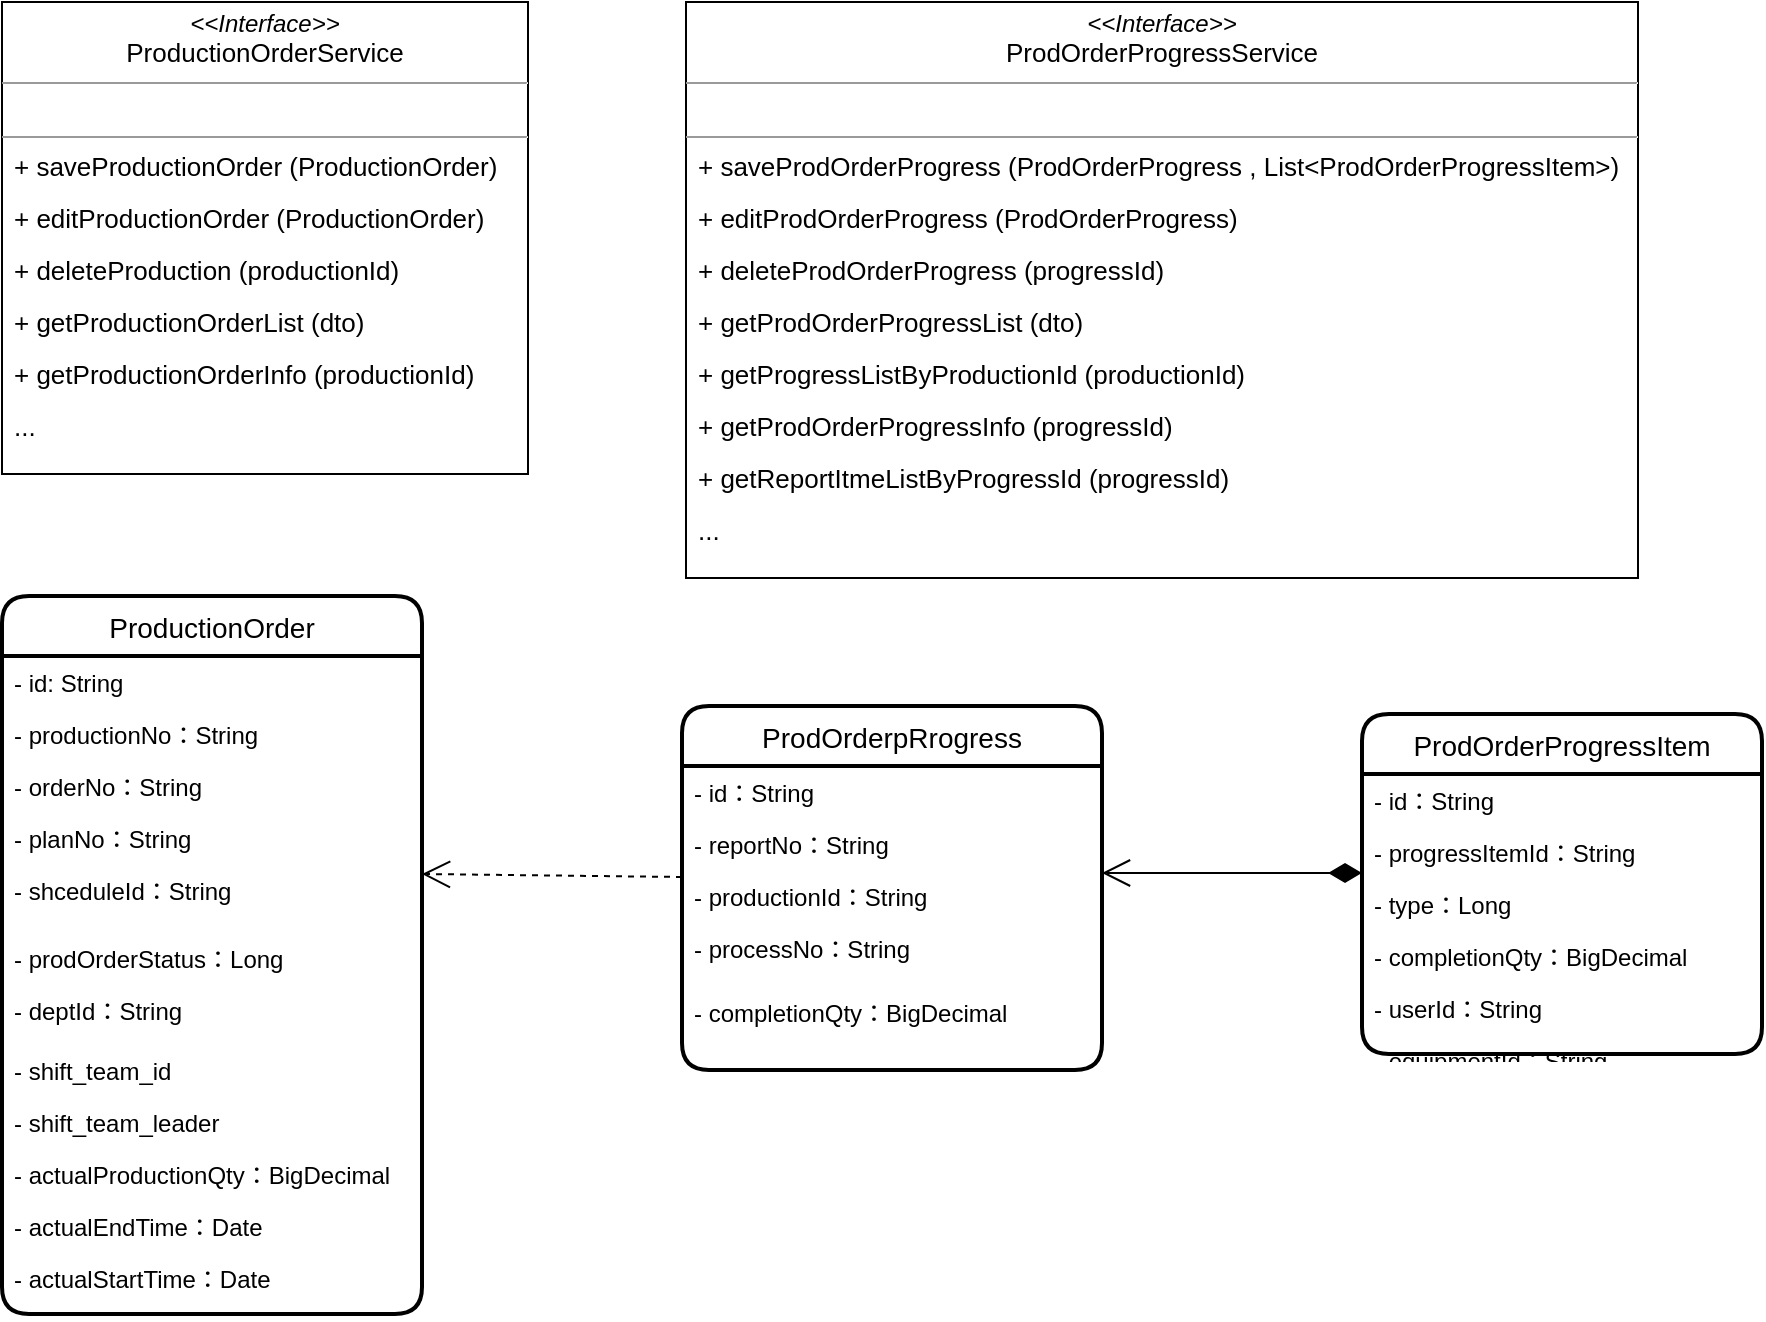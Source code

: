 <mxfile version="20.0.4" type="github" pages="4">
  <diagram id="T7yxF0fK-NxQaQUTbsaz" name="领料单">
    <mxGraphModel dx="1422" dy="786" grid="0" gridSize="10" guides="1" tooltips="1" connect="1" arrows="1" fold="1" page="1" pageScale="1" pageWidth="1654" pageHeight="2336" math="0" shadow="0">
      <root>
        <mxCell id="0" />
        <mxCell id="1" parent="0" />
        <mxCell id="7ZgxjN-oLVl7y20xdQD_-1" value="ProductionOrder" style="swimlane;childLayout=stackLayout;horizontal=1;startSize=30;horizontalStack=0;rounded=1;fontSize=14;fontStyle=0;strokeWidth=2;resizeParent=0;resizeLast=1;shadow=0;dashed=0;align=center;" parent="1" vertex="1">
          <mxGeometry x="248" y="1443" width="210" height="359" as="geometry" />
        </mxCell>
        <mxCell id="7ZgxjN-oLVl7y20xdQD_-3" value="- id: String" style="text;strokeColor=none;fillColor=none;align=left;verticalAlign=top;spacingLeft=4;spacingRight=4;overflow=hidden;rotatable=0;points=[[0,0.5],[1,0.5]];portConstraint=eastwest;" parent="7ZgxjN-oLVl7y20xdQD_-1" vertex="1">
          <mxGeometry y="30" width="210" height="26" as="geometry" />
        </mxCell>
        <mxCell id="7ZgxjN-oLVl7y20xdQD_-4" value="- productionNo：String" style="text;strokeColor=none;fillColor=none;align=left;verticalAlign=top;spacingLeft=4;spacingRight=4;overflow=hidden;rotatable=0;points=[[0,0.5],[1,0.5]];portConstraint=eastwest;" parent="7ZgxjN-oLVl7y20xdQD_-1" vertex="1">
          <mxGeometry y="56" width="210" height="26" as="geometry" />
        </mxCell>
        <mxCell id="7ZgxjN-oLVl7y20xdQD_-5" value="- orderNo：String" style="text;strokeColor=none;fillColor=none;align=left;verticalAlign=top;spacingLeft=4;spacingRight=4;overflow=hidden;rotatable=0;points=[[0,0.5],[1,0.5]];portConstraint=eastwest;" parent="7ZgxjN-oLVl7y20xdQD_-1" vertex="1">
          <mxGeometry y="82" width="210" height="26" as="geometry" />
        </mxCell>
        <mxCell id="7ZgxjN-oLVl7y20xdQD_-6" value="- planNo：String" style="text;strokeColor=none;fillColor=none;align=left;verticalAlign=top;spacingLeft=4;spacingRight=4;overflow=hidden;rotatable=0;points=[[0,0.5],[1,0.5]];portConstraint=eastwest;" parent="7ZgxjN-oLVl7y20xdQD_-1" vertex="1">
          <mxGeometry y="108" width="210" height="26" as="geometry" />
        </mxCell>
        <mxCell id="7ZgxjN-oLVl7y20xdQD_-7" value="- shceduleId：String" style="text;strokeColor=none;fillColor=none;align=left;verticalAlign=top;spacingLeft=4;spacingRight=4;overflow=hidden;rotatable=0;points=[[0,0.5],[1,0.5]];portConstraint=eastwest;" parent="7ZgxjN-oLVl7y20xdQD_-1" vertex="1">
          <mxGeometry y="134" width="210" height="34" as="geometry" />
        </mxCell>
        <mxCell id="7ZgxjN-oLVl7y20xdQD_-12" value="- prodOrderStatus：Long" style="text;strokeColor=none;fillColor=none;align=left;verticalAlign=top;spacingLeft=4;spacingRight=4;overflow=hidden;rotatable=0;points=[[0,0.5],[1,0.5]];portConstraint=eastwest;" parent="7ZgxjN-oLVl7y20xdQD_-1" vertex="1">
          <mxGeometry y="168" width="210" height="26" as="geometry" />
        </mxCell>
        <mxCell id="7ZgxjN-oLVl7y20xdQD_-8" value="- deptId：String" style="text;strokeColor=none;fillColor=none;align=left;verticalAlign=top;spacingLeft=4;spacingRight=4;overflow=hidden;rotatable=0;points=[[0,0.5],[1,0.5]];portConstraint=eastwest;" parent="7ZgxjN-oLVl7y20xdQD_-1" vertex="1">
          <mxGeometry y="194" width="210" height="30" as="geometry" />
        </mxCell>
        <mxCell id="B-qunR56LkaL53O8LeN0-2" value="- shift_team_id" style="text;strokeColor=none;fillColor=none;align=left;verticalAlign=top;spacingLeft=4;spacingRight=4;overflow=hidden;rotatable=0;points=[[0,0.5],[1,0.5]];portConstraint=eastwest;" vertex="1" parent="7ZgxjN-oLVl7y20xdQD_-1">
          <mxGeometry y="224" width="210" height="26" as="geometry" />
        </mxCell>
        <mxCell id="B-qunR56LkaL53O8LeN0-1" value="- shift_team_leader" style="text;strokeColor=none;fillColor=none;align=left;verticalAlign=top;spacingLeft=4;spacingRight=4;overflow=hidden;rotatable=0;points=[[0,0.5],[1,0.5]];portConstraint=eastwest;" vertex="1" parent="7ZgxjN-oLVl7y20xdQD_-1">
          <mxGeometry y="250" width="210" height="26" as="geometry" />
        </mxCell>
        <mxCell id="7ZgxjN-oLVl7y20xdQD_-11" value="- actualProductionQty：BigDecimal" style="text;strokeColor=none;fillColor=none;align=left;verticalAlign=top;spacingLeft=4;spacingRight=4;overflow=hidden;rotatable=0;points=[[0,0.5],[1,0.5]];portConstraint=eastwest;" parent="7ZgxjN-oLVl7y20xdQD_-1" vertex="1">
          <mxGeometry y="276" width="210" height="26" as="geometry" />
        </mxCell>
        <mxCell id="7ZgxjN-oLVl7y20xdQD_-10" value="- actualEndTime：Date" style="text;strokeColor=none;fillColor=none;align=left;verticalAlign=top;spacingLeft=4;spacingRight=4;overflow=hidden;rotatable=0;points=[[0,0.5],[1,0.5]];portConstraint=eastwest;" parent="7ZgxjN-oLVl7y20xdQD_-1" vertex="1">
          <mxGeometry y="302" width="210" height="26" as="geometry" />
        </mxCell>
        <mxCell id="7ZgxjN-oLVl7y20xdQD_-9" value="- actualStartTime：Date" style="text;strokeColor=none;fillColor=none;align=left;verticalAlign=top;spacingLeft=4;spacingRight=4;overflow=hidden;rotatable=0;points=[[0,0.5],[1,0.5]];portConstraint=eastwest;" parent="7ZgxjN-oLVl7y20xdQD_-1" vertex="1">
          <mxGeometry y="328" width="210" height="31" as="geometry" />
        </mxCell>
        <mxCell id="7ZgxjN-oLVl7y20xdQD_-16" value="ProdOrderpRrogress" style="swimlane;childLayout=stackLayout;horizontal=1;startSize=30;horizontalStack=0;rounded=1;fontSize=14;fontStyle=0;strokeWidth=2;resizeParent=0;resizeLast=1;shadow=0;dashed=0;align=center;" parent="1" vertex="1">
          <mxGeometry x="588" y="1498" width="210" height="182" as="geometry" />
        </mxCell>
        <mxCell id="7ZgxjN-oLVl7y20xdQD_-18" value="- id：String" style="text;strokeColor=none;fillColor=none;align=left;verticalAlign=top;spacingLeft=4;spacingRight=4;overflow=hidden;rotatable=0;points=[[0,0.5],[1,0.5]];portConstraint=eastwest;" parent="7ZgxjN-oLVl7y20xdQD_-16" vertex="1">
          <mxGeometry y="30" width="210" height="26" as="geometry" />
        </mxCell>
        <mxCell id="7ZgxjN-oLVl7y20xdQD_-19" value="- reportNo：String" style="text;strokeColor=none;fillColor=none;align=left;verticalAlign=top;spacingLeft=4;spacingRight=4;overflow=hidden;rotatable=0;points=[[0,0.5],[1,0.5]];portConstraint=eastwest;" parent="7ZgxjN-oLVl7y20xdQD_-16" vertex="1">
          <mxGeometry y="56" width="210" height="26" as="geometry" />
        </mxCell>
        <mxCell id="7ZgxjN-oLVl7y20xdQD_-20" value="- productionId：String" style="text;strokeColor=none;fillColor=none;align=left;verticalAlign=top;spacingLeft=4;spacingRight=4;overflow=hidden;rotatable=0;points=[[0,0.5],[1,0.5]];portConstraint=eastwest;" parent="7ZgxjN-oLVl7y20xdQD_-16" vertex="1">
          <mxGeometry y="82" width="210" height="26" as="geometry" />
        </mxCell>
        <mxCell id="7ZgxjN-oLVl7y20xdQD_-21" value="- processNo：String" style="text;strokeColor=none;fillColor=none;align=left;verticalAlign=top;spacingLeft=4;spacingRight=4;overflow=hidden;rotatable=0;points=[[0,0.5],[1,0.5]];portConstraint=eastwest;" parent="7ZgxjN-oLVl7y20xdQD_-16" vertex="1">
          <mxGeometry y="108" width="210" height="32" as="geometry" />
        </mxCell>
        <mxCell id="7ZgxjN-oLVl7y20xdQD_-22" value="- completionQty：BigDecimal" style="text;strokeColor=none;fillColor=none;align=left;verticalAlign=top;spacingLeft=4;spacingRight=4;overflow=hidden;rotatable=0;points=[[0,0.5],[1,0.5]];portConstraint=eastwest;" parent="7ZgxjN-oLVl7y20xdQD_-16" vertex="1">
          <mxGeometry y="140" width="210" height="42" as="geometry" />
        </mxCell>
        <mxCell id="7ZgxjN-oLVl7y20xdQD_-26" value="ProdOrderProgressItem" style="swimlane;childLayout=stackLayout;horizontal=1;startSize=30;horizontalStack=0;rounded=1;fontSize=14;fontStyle=0;strokeWidth=2;resizeParent=0;resizeLast=1;shadow=0;dashed=0;align=center;" parent="1" vertex="1">
          <mxGeometry x="928" y="1502" width="200" height="170" as="geometry" />
        </mxCell>
        <mxCell id="ByF1W2891WDGSpm0IrdW-1" value="- id：String" style="text;strokeColor=none;fillColor=none;align=left;verticalAlign=top;spacingLeft=4;spacingRight=4;overflow=hidden;rotatable=0;points=[[0,0.5],[1,0.5]];portConstraint=eastwest;" vertex="1" parent="7ZgxjN-oLVl7y20xdQD_-26">
          <mxGeometry y="30" width="200" height="26" as="geometry" />
        </mxCell>
        <mxCell id="7ZgxjN-oLVl7y20xdQD_-29" value="- progressItemId：String" style="text;strokeColor=none;fillColor=none;align=left;verticalAlign=top;spacingLeft=4;spacingRight=4;overflow=hidden;rotatable=0;points=[[0,0.5],[1,0.5]];portConstraint=eastwest;" parent="7ZgxjN-oLVl7y20xdQD_-26" vertex="1">
          <mxGeometry y="56" width="200" height="26" as="geometry" />
        </mxCell>
        <mxCell id="7ZgxjN-oLVl7y20xdQD_-30" value="- type：Long" style="text;strokeColor=none;fillColor=none;align=left;verticalAlign=top;spacingLeft=4;spacingRight=4;overflow=hidden;rotatable=0;points=[[0,0.5],[1,0.5]];portConstraint=eastwest;" parent="7ZgxjN-oLVl7y20xdQD_-26" vertex="1">
          <mxGeometry y="82" width="200" height="26" as="geometry" />
        </mxCell>
        <mxCell id="7ZgxjN-oLVl7y20xdQD_-33" value="- completionQty：BigDecimal" style="text;strokeColor=none;fillColor=none;align=left;verticalAlign=top;spacingLeft=4;spacingRight=4;overflow=hidden;rotatable=0;points=[[0,0.5],[1,0.5]];portConstraint=eastwest;" parent="7ZgxjN-oLVl7y20xdQD_-26" vertex="1">
          <mxGeometry y="108" width="200" height="26" as="geometry" />
        </mxCell>
        <mxCell id="7ZgxjN-oLVl7y20xdQD_-32" value="- userId：String" style="text;strokeColor=none;fillColor=none;align=left;verticalAlign=top;spacingLeft=4;spacingRight=4;overflow=hidden;rotatable=0;points=[[0,0.5],[1,0.5]];portConstraint=eastwest;" parent="7ZgxjN-oLVl7y20xdQD_-26" vertex="1">
          <mxGeometry y="134" width="200" height="26" as="geometry" />
        </mxCell>
        <mxCell id="7ZgxjN-oLVl7y20xdQD_-31" value="- equipmentId：String" style="text;strokeColor=none;fillColor=none;align=left;verticalAlign=top;spacingLeft=4;spacingRight=4;overflow=hidden;rotatable=0;points=[[0,0.5],[1,0.5]];portConstraint=eastwest;" parent="7ZgxjN-oLVl7y20xdQD_-26" vertex="1">
          <mxGeometry y="160" width="200" height="10" as="geometry" />
        </mxCell>
        <mxCell id="7ZgxjN-oLVl7y20xdQD_-34" value="" style="endArrow=open;endSize=12;dashed=1;html=1;rounded=0;fontSize=13;" parent="1" edge="1">
          <mxGeometry x="0.084" y="-37" width="160" relative="1" as="geometry">
            <mxPoint x="588" y="1583.5" as="sourcePoint" />
            <mxPoint x="458" y="1582" as="targetPoint" />
            <mxPoint as="offset" />
          </mxGeometry>
        </mxCell>
        <mxCell id="7ZgxjN-oLVl7y20xdQD_-35" value="" style="endArrow=open;html=1;endSize=12;startArrow=diamondThin;startSize=14;startFill=1;edgeStyle=orthogonalEdgeStyle;align=left;verticalAlign=bottom;rounded=0;exitX=0;exitY=0.5;exitDx=0;exitDy=0;" parent="1" edge="1">
          <mxGeometry x="-0.68" y="-8" relative="1" as="geometry">
            <mxPoint x="928" y="1581.5" as="sourcePoint" />
            <mxPoint x="798" y="1581.5" as="targetPoint" />
            <mxPoint as="offset" />
          </mxGeometry>
        </mxCell>
        <mxCell id="Vt9_TuSMU4N7Xe2OTMop-7" value="&lt;p style=&quot;margin:0px;margin-top:4px;text-align:center;&quot;&gt;&lt;i&gt;&amp;lt;&amp;lt;Interface&amp;gt;&amp;gt;&lt;/i&gt;&lt;br&gt;&lt;span style=&quot;font-size: 13px;&quot;&gt;ProductionOrderService&lt;/span&gt;&lt;br&gt;&lt;/p&gt;&lt;hr size=&quot;1&quot;&gt;&lt;p style=&quot;margin:0px;margin-left:4px;&quot;&gt;&amp;nbsp;&lt;/p&gt;&lt;hr size=&quot;1&quot;&gt;&lt;p style=&quot;margin:0px;margin-left:4px;&quot;&gt;&lt;br&gt;&lt;/p&gt;" style="verticalAlign=top;align=left;overflow=fill;fontSize=12;fontFamily=Helvetica;html=1;" vertex="1" parent="1">
          <mxGeometry x="248" y="1146" width="263" height="236" as="geometry" />
        </mxCell>
        <mxCell id="Vt9_TuSMU4N7Xe2OTMop-8" value="+ saveProductionOrder (ProductionOrder)" style="text;strokeColor=none;fillColor=none;align=left;verticalAlign=top;spacingLeft=4;spacingRight=4;overflow=hidden;rotatable=0;points=[[0,0.5],[1,0.5]];portConstraint=eastwest;fontSize=13;" vertex="1" parent="1">
          <mxGeometry x="248" y="1214" width="270" height="26" as="geometry" />
        </mxCell>
        <mxCell id="Vt9_TuSMU4N7Xe2OTMop-9" value="+ editProductionOrder (ProductionOrder)" style="text;strokeColor=none;fillColor=none;align=left;verticalAlign=top;spacingLeft=4;spacingRight=4;overflow=hidden;rotatable=0;points=[[0,0.5],[1,0.5]];portConstraint=eastwest;fontSize=13;" vertex="1" parent="1">
          <mxGeometry x="248" y="1240" width="270" height="26" as="geometry" />
        </mxCell>
        <mxCell id="Vt9_TuSMU4N7Xe2OTMop-10" value="+ deleteProduction (productionId)" style="text;strokeColor=none;fillColor=none;align=left;verticalAlign=top;spacingLeft=4;spacingRight=4;overflow=hidden;rotatable=0;points=[[0,0.5],[1,0.5]];portConstraint=eastwest;fontSize=13;" vertex="1" parent="1">
          <mxGeometry x="248" y="1266" width="270" height="26" as="geometry" />
        </mxCell>
        <mxCell id="Vt9_TuSMU4N7Xe2OTMop-11" value="+ getProductionOrderList (dto)" style="text;strokeColor=none;fillColor=none;align=left;verticalAlign=top;spacingLeft=4;spacingRight=4;overflow=hidden;rotatable=0;points=[[0,0.5],[1,0.5]];portConstraint=eastwest;fontSize=13;" vertex="1" parent="1">
          <mxGeometry x="248" y="1292" width="270" height="26" as="geometry" />
        </mxCell>
        <mxCell id="Vt9_TuSMU4N7Xe2OTMop-12" value="+ getProductionOrderInfo (productionId)" style="text;strokeColor=none;fillColor=none;align=left;verticalAlign=top;spacingLeft=4;spacingRight=4;overflow=hidden;rotatable=0;points=[[0,0.5],[1,0.5]];portConstraint=eastwest;fontSize=13;" vertex="1" parent="1">
          <mxGeometry x="248" y="1318" width="270" height="26" as="geometry" />
        </mxCell>
        <mxCell id="Vt9_TuSMU4N7Xe2OTMop-13" value="..." style="text;strokeColor=none;fillColor=none;align=left;verticalAlign=top;spacingLeft=4;spacingRight=4;overflow=hidden;rotatable=0;points=[[0,0.5],[1,0.5]];portConstraint=eastwest;fontSize=13;" vertex="1" parent="1">
          <mxGeometry x="248" y="1344" width="270" height="26" as="geometry" />
        </mxCell>
        <mxCell id="Vt9_TuSMU4N7Xe2OTMop-15" value="&lt;p style=&quot;margin:0px;margin-top:4px;text-align:center;&quot;&gt;&lt;i&gt;&amp;lt;&amp;lt;Interface&amp;gt;&amp;gt;&lt;/i&gt;&lt;br&gt;&lt;span style=&quot;font-size: 13px;&quot;&gt;ProdOrderProgressService&lt;/span&gt;&lt;br&gt;&lt;/p&gt;&lt;hr size=&quot;1&quot;&gt;&lt;p style=&quot;margin:0px;margin-left:4px;&quot;&gt;&amp;nbsp;&lt;/p&gt;&lt;hr size=&quot;1&quot;&gt;&lt;p style=&quot;margin:0px;margin-left:4px;&quot;&gt;&lt;br&gt;&lt;/p&gt;" style="verticalAlign=top;align=left;overflow=fill;fontSize=12;fontFamily=Helvetica;html=1;" vertex="1" parent="1">
          <mxGeometry x="590" y="1146" width="476" height="288" as="geometry" />
        </mxCell>
        <mxCell id="Vt9_TuSMU4N7Xe2OTMop-16" value="+ saveProdOrderProgress (ProdOrderProgress , List&lt;ProdOrderProgressItem&gt;)" style="text;strokeColor=none;fillColor=none;align=left;verticalAlign=top;spacingLeft=4;spacingRight=4;overflow=hidden;rotatable=0;points=[[0,0.5],[1,0.5]];portConstraint=eastwest;fontSize=13;" vertex="1" parent="1">
          <mxGeometry x="590" y="1214" width="483" height="26" as="geometry" />
        </mxCell>
        <mxCell id="Vt9_TuSMU4N7Xe2OTMop-17" value="+ editProdOrderProgress (ProdOrderProgress)" style="text;strokeColor=none;fillColor=none;align=left;verticalAlign=top;spacingLeft=4;spacingRight=4;overflow=hidden;rotatable=0;points=[[0,0.5],[1,0.5]];portConstraint=eastwest;fontSize=13;" vertex="1" parent="1">
          <mxGeometry x="590" y="1240" width="483" height="26" as="geometry" />
        </mxCell>
        <mxCell id="Vt9_TuSMU4N7Xe2OTMop-18" value="+ deleteProdOrderProgress (progressId)" style="text;strokeColor=none;fillColor=none;align=left;verticalAlign=top;spacingLeft=4;spacingRight=4;overflow=hidden;rotatable=0;points=[[0,0.5],[1,0.5]];portConstraint=eastwest;fontSize=13;" vertex="1" parent="1">
          <mxGeometry x="590" y="1266" width="483" height="26" as="geometry" />
        </mxCell>
        <mxCell id="Vt9_TuSMU4N7Xe2OTMop-19" value="+ getProdOrderProgressList (dto)" style="text;strokeColor=none;fillColor=none;align=left;verticalAlign=top;spacingLeft=4;spacingRight=4;overflow=hidden;rotatable=0;points=[[0,0.5],[1,0.5]];portConstraint=eastwest;fontSize=13;" vertex="1" parent="1">
          <mxGeometry x="590" y="1292" width="483" height="26" as="geometry" />
        </mxCell>
        <mxCell id="Vt9_TuSMU4N7Xe2OTMop-20" value="+ getProgressListByProductionId (productionId)" style="text;strokeColor=none;fillColor=none;align=left;verticalAlign=top;spacingLeft=4;spacingRight=4;overflow=hidden;rotatable=0;points=[[0,0.5],[1,0.5]];portConstraint=eastwest;fontSize=13;" vertex="1" parent="1">
          <mxGeometry x="590" y="1318" width="483" height="26" as="geometry" />
        </mxCell>
        <mxCell id="Vt9_TuSMU4N7Xe2OTMop-21" value="+ getProdOrderProgressInfo (progressId)" style="text;strokeColor=none;fillColor=none;align=left;verticalAlign=top;spacingLeft=4;spacingRight=4;overflow=hidden;rotatable=0;points=[[0,0.5],[1,0.5]];portConstraint=eastwest;fontSize=13;" vertex="1" parent="1">
          <mxGeometry x="590" y="1344" width="483" height="26" as="geometry" />
        </mxCell>
        <mxCell id="Vt9_TuSMU4N7Xe2OTMop-22" value="+ getReportItmeListByProgressId (progressId)" style="text;strokeColor=none;fillColor=none;align=left;verticalAlign=top;spacingLeft=4;spacingRight=4;overflow=hidden;rotatable=0;points=[[0,0.5],[1,0.5]];portConstraint=eastwest;fontSize=13;" vertex="1" parent="1">
          <mxGeometry x="590" y="1370" width="483" height="26" as="geometry" />
        </mxCell>
        <mxCell id="Vt9_TuSMU4N7Xe2OTMop-23" value="..." style="text;strokeColor=none;fillColor=none;align=left;verticalAlign=top;spacingLeft=4;spacingRight=4;overflow=hidden;rotatable=0;points=[[0,0.5],[1,0.5]];portConstraint=eastwest;fontSize=13;" vertex="1" parent="1">
          <mxGeometry x="590" y="1396" width="483" height="26" as="geometry" />
        </mxCell>
      </root>
    </mxGraphModel>
  </diagram>
  <diagram id="jrrTFCPjYbKDNhqkPG2U" name="质检单">
    <mxGraphModel dx="1422" dy="786" grid="0" gridSize="10" guides="1" tooltips="1" connect="1" arrows="1" fold="1" page="1" pageScale="1" pageWidth="1654" pageHeight="2336" math="0" shadow="0">
      <root>
        <mxCell id="0" />
        <mxCell id="1" parent="0" />
        <mxCell id="EvMRu07jzihB2pd8Z0Wz-5" value="QualityCheckList" style="swimlane;fontStyle=1;align=center;verticalAlign=top;childLayout=stackLayout;horizontal=1;startSize=26;horizontalStack=0;resizeParent=1;resizeParentMax=0;resizeLast=0;collapsible=1;marginBottom=0;fontSize=13;" parent="1" vertex="1">
          <mxGeometry x="310" y="222" width="230" height="398" as="geometry" />
        </mxCell>
        <mxCell id="EvMRu07jzihB2pd8Z0Wz-6" value="- qualityId：String" style="text;strokeColor=none;fillColor=none;align=left;verticalAlign=top;spacingLeft=4;spacingRight=4;overflow=hidden;rotatable=0;points=[[0,0.5],[1,0.5]];portConstraint=eastwest;fontSize=13;" parent="EvMRu07jzihB2pd8Z0Wz-5" vertex="1">
          <mxGeometry y="26" width="230" height="26" as="geometry" />
        </mxCell>
        <mxCell id="PHa66Rt5EKAnsbu5VaZv-6" value="- qualityNo：String" style="text;strokeColor=none;fillColor=none;align=left;verticalAlign=top;spacingLeft=4;spacingRight=4;overflow=hidden;rotatable=0;points=[[0,0.5],[1,0.5]];portConstraint=eastwest;fontSize=13;" parent="EvMRu07jzihB2pd8Z0Wz-5" vertex="1">
          <mxGeometry y="52" width="230" height="26" as="geometry" />
        </mxCell>
        <mxCell id="PHa66Rt5EKAnsbu5VaZv-5" value="- requisitionId：String" style="text;strokeColor=none;fillColor=none;align=left;verticalAlign=top;spacingLeft=4;spacingRight=4;overflow=hidden;rotatable=0;points=[[0,0.5],[1,0.5]];portConstraint=eastwest;fontSize=13;" parent="EvMRu07jzihB2pd8Z0Wz-5" vertex="1">
          <mxGeometry y="78" width="230" height="26" as="geometry" />
        </mxCell>
        <mxCell id="PHa66Rt5EKAnsbu5VaZv-4" value="- scheduleId：String" style="text;strokeColor=none;fillColor=none;align=left;verticalAlign=top;spacingLeft=4;spacingRight=4;overflow=hidden;rotatable=0;points=[[0,0.5],[1,0.5]];portConstraint=eastwest;fontSize=13;" parent="EvMRu07jzihB2pd8Z0Wz-5" vertex="1">
          <mxGeometry y="104" width="230" height="26" as="geometry" />
        </mxCell>
        <mxCell id="PHa66Rt5EKAnsbu5VaZv-3" value="- orderNo：String" style="text;strokeColor=none;fillColor=none;align=left;verticalAlign=top;spacingLeft=4;spacingRight=4;overflow=hidden;rotatable=0;points=[[0,0.5],[1,0.5]];portConstraint=eastwest;fontSize=13;" parent="EvMRu07jzihB2pd8Z0Wz-5" vertex="1">
          <mxGeometry y="130" width="230" height="26" as="geometry" />
        </mxCell>
        <mxCell id="PHa66Rt5EKAnsbu5VaZv-2" value="- planNo：String" style="text;strokeColor=none;fillColor=none;align=left;verticalAlign=top;spacingLeft=4;spacingRight=4;overflow=hidden;rotatable=0;points=[[0,0.5],[1,0.5]];portConstraint=eastwest;fontSize=13;" parent="EvMRu07jzihB2pd8Z0Wz-5" vertex="1">
          <mxGeometry y="156" width="230" height="26" as="geometry" />
        </mxCell>
        <mxCell id="PHa66Rt5EKAnsbu5VaZv-1" value="- qualityPlanId：String" style="text;strokeColor=none;fillColor=none;align=left;verticalAlign=top;spacingLeft=4;spacingRight=4;overflow=hidden;rotatable=0;points=[[0,0.5],[1,0.5]];portConstraint=eastwest;fontSize=13;" parent="EvMRu07jzihB2pd8Z0Wz-5" vertex="1">
          <mxGeometry y="182" width="230" height="26" as="geometry" />
        </mxCell>
        <mxCell id="PHa66Rt5EKAnsbu5VaZv-8" value="- processId：String" style="text;strokeColor=none;fillColor=none;align=left;verticalAlign=top;spacingLeft=4;spacingRight=4;overflow=hidden;rotatable=0;points=[[0,0.5],[1,0.5]];portConstraint=eastwest;fontSize=13;" parent="EvMRu07jzihB2pd8Z0Wz-5" vertex="1">
          <mxGeometry y="208" width="230" height="26" as="geometry" />
        </mxCell>
        <mxCell id="PHa66Rt5EKAnsbu5VaZv-7" value="- flawQty：BigDecimal" style="text;strokeColor=none;fillColor=none;align=left;verticalAlign=top;spacingLeft=4;spacingRight=4;overflow=hidden;rotatable=0;points=[[0,0.5],[1,0.5]];portConstraint=eastwest;fontSize=13;" parent="EvMRu07jzihB2pd8Z0Wz-5" vertex="1">
          <mxGeometry y="234" width="230" height="26" as="geometry" />
        </mxCell>
        <mxCell id="PHa66Rt5EKAnsbu5VaZv-10" value="- flawType：Long" style="text;strokeColor=none;fillColor=none;align=left;verticalAlign=top;spacingLeft=4;spacingRight=4;overflow=hidden;rotatable=0;points=[[0,0.5],[1,0.5]];portConstraint=eastwest;fontSize=13;" parent="EvMRu07jzihB2pd8Z0Wz-5" vertex="1">
          <mxGeometry y="260" width="230" height="26" as="geometry" />
        </mxCell>
        <mxCell id="8sRSUHxK1l_NVZA2hWXd-1" value="- editroTime：Date" style="text;strokeColor=none;fillColor=none;align=left;verticalAlign=top;spacingLeft=4;spacingRight=4;overflow=hidden;rotatable=0;points=[[0,0.5],[1,0.5]];portConstraint=eastwest;" parent="EvMRu07jzihB2pd8Z0Wz-5" vertex="1">
          <mxGeometry y="286" width="230" height="26" as="geometry" />
        </mxCell>
        <mxCell id="8sRSUHxK1l_NVZA2hWXd-3" value="- createTime：Date" style="text;strokeColor=none;fillColor=none;align=left;verticalAlign=top;spacingLeft=4;spacingRight=4;overflow=hidden;rotatable=0;points=[[0,0.5],[1,0.5]];portConstraint=eastwest;" parent="EvMRu07jzihB2pd8Z0Wz-5" vertex="1">
          <mxGeometry y="312" width="230" height="26" as="geometry" />
        </mxCell>
        <mxCell id="8sRSUHxK1l_NVZA2hWXd-2" value="- editroId：String" style="text;strokeColor=none;fillColor=none;align=left;verticalAlign=top;spacingLeft=4;spacingRight=4;overflow=hidden;rotatable=0;points=[[0,0.5],[1,0.5]];portConstraint=eastwest;" parent="EvMRu07jzihB2pd8Z0Wz-5" vertex="1">
          <mxGeometry y="338" width="230" height="26" as="geometry" />
        </mxCell>
        <mxCell id="EvMRu07jzihB2pd8Z0Wz-7" value="" style="line;strokeWidth=1;fillColor=none;align=left;verticalAlign=middle;spacingTop=-1;spacingLeft=3;spacingRight=3;rotatable=0;labelPosition=right;points=[];portConstraint=eastwest;fontSize=13;" parent="EvMRu07jzihB2pd8Z0Wz-5" vertex="1">
          <mxGeometry y="364" width="230" height="8" as="geometry" />
        </mxCell>
        <mxCell id="EvMRu07jzihB2pd8Z0Wz-8" value="+ QualityCheckList()" style="text;strokeColor=none;fillColor=none;align=left;verticalAlign=top;spacingLeft=4;spacingRight=4;overflow=hidden;rotatable=0;points=[[0,0.5],[1,0.5]];portConstraint=eastwest;fontSize=13;fontStyle=1" parent="EvMRu07jzihB2pd8Z0Wz-5" vertex="1">
          <mxGeometry y="372" width="230" height="26" as="geometry" />
        </mxCell>
        <mxCell id="8sRSUHxK1l_NVZA2hWXd-4" value="QualityCheckItem" style="swimlane;fontStyle=1;align=center;verticalAlign=top;childLayout=stackLayout;horizontal=1;startSize=26;horizontalStack=0;resizeParent=1;resizeParentMax=0;resizeLast=0;collapsible=1;marginBottom=0;fontSize=13;" parent="1" vertex="1">
          <mxGeometry x="698" y="130" width="230" height="216" as="geometry" />
        </mxCell>
        <mxCell id="8sRSUHxK1l_NVZA2hWXd-10" value="- userId：String" style="text;strokeColor=none;fillColor=none;align=left;verticalAlign=top;spacingLeft=4;spacingRight=4;overflow=hidden;rotatable=0;points=[[0,0.5],[1,0.5]];portConstraint=eastwest;fontSize=13;" parent="8sRSUHxK1l_NVZA2hWXd-4" vertex="1">
          <mxGeometry y="26" width="230" height="26" as="geometry" />
        </mxCell>
        <mxCell id="8sRSUHxK1l_NVZA2hWXd-5" value="- qcItmeId：String" style="text;strokeColor=none;fillColor=none;align=left;verticalAlign=top;spacingLeft=4;spacingRight=4;overflow=hidden;rotatable=0;points=[[0,0.5],[1,0.5]];portConstraint=eastwest;fontSize=13;" parent="8sRSUHxK1l_NVZA2hWXd-4" vertex="1">
          <mxGeometry y="52" width="230" height="26" as="geometry" />
        </mxCell>
        <mxCell id="8sRSUHxK1l_NVZA2hWXd-12" value="- type：Long" style="text;strokeColor=none;fillColor=none;align=left;verticalAlign=top;spacingLeft=4;spacingRight=4;overflow=hidden;rotatable=0;points=[[0,0.5],[1,0.5]];portConstraint=eastwest;fontSize=13;" parent="8sRSUHxK1l_NVZA2hWXd-4" vertex="1">
          <mxGeometry y="78" width="230" height="26" as="geometry" />
        </mxCell>
        <mxCell id="8sRSUHxK1l_NVZA2hWXd-11" value="- equipmentId：String" style="text;strokeColor=none;fillColor=none;align=left;verticalAlign=top;spacingLeft=4;spacingRight=4;overflow=hidden;rotatable=0;points=[[0,0.5],[1,0.5]];portConstraint=eastwest;fontSize=13;" parent="8sRSUHxK1l_NVZA2hWXd-4" vertex="1">
          <mxGeometry y="104" width="230" height="26" as="geometry" />
        </mxCell>
        <mxCell id="8sRSUHxK1l_NVZA2hWXd-9" value="- flawQty：BigDecimal" style="text;strokeColor=none;fillColor=none;align=left;verticalAlign=top;spacingLeft=4;spacingRight=4;overflow=hidden;rotatable=0;points=[[0,0.5],[1,0.5]];portConstraint=eastwest;fontSize=13;" parent="8sRSUHxK1l_NVZA2hWXd-4" vertex="1">
          <mxGeometry y="130" width="230" height="26" as="geometry" />
        </mxCell>
        <mxCell id="8sRSUHxK1l_NVZA2hWXd-8" value="- flawType：Long" style="text;strokeColor=none;fillColor=none;align=left;verticalAlign=top;spacingLeft=4;spacingRight=4;overflow=hidden;rotatable=0;points=[[0,0.5],[1,0.5]];portConstraint=eastwest;fontSize=13;" parent="8sRSUHxK1l_NVZA2hWXd-4" vertex="1">
          <mxGeometry y="156" width="230" height="26" as="geometry" />
        </mxCell>
        <mxCell id="8sRSUHxK1l_NVZA2hWXd-6" value="" style="line;strokeWidth=1;fillColor=none;align=left;verticalAlign=middle;spacingTop=-1;spacingLeft=3;spacingRight=3;rotatable=0;labelPosition=right;points=[];portConstraint=eastwest;fontSize=13;" parent="8sRSUHxK1l_NVZA2hWXd-4" vertex="1">
          <mxGeometry y="182" width="230" height="8" as="geometry" />
        </mxCell>
        <mxCell id="8sRSUHxK1l_NVZA2hWXd-7" value="+ QualityCheckItem()" style="text;strokeColor=none;fillColor=none;align=left;verticalAlign=top;spacingLeft=4;spacingRight=4;overflow=hidden;rotatable=0;points=[[0,0.5],[1,0.5]];portConstraint=eastwest;fontSize=13;fontStyle=1" parent="8sRSUHxK1l_NVZA2hWXd-4" vertex="1">
          <mxGeometry y="190" width="230" height="26" as="geometry" />
        </mxCell>
        <mxCell id="8sRSUHxK1l_NVZA2hWXd-13" value="ReworkOrder" style="swimlane;fontStyle=1;align=center;verticalAlign=top;childLayout=stackLayout;horizontal=1;startSize=26;horizontalStack=0;resizeParent=1;resizeParentMax=0;resizeLast=0;collapsible=1;marginBottom=0;fontSize=13;" parent="1" vertex="1">
          <mxGeometry x="698" y="427" width="230" height="346" as="geometry" />
        </mxCell>
        <mxCell id="8sRSUHxK1l_NVZA2hWXd-14" value="- reworkId：String" style="text;strokeColor=none;fillColor=none;align=left;verticalAlign=top;spacingLeft=4;spacingRight=4;overflow=hidden;rotatable=0;points=[[0,0.5],[1,0.5]];portConstraint=eastwest;fontSize=13;" parent="8sRSUHxK1l_NVZA2hWXd-13" vertex="1">
          <mxGeometry y="26" width="230" height="26" as="geometry" />
        </mxCell>
        <mxCell id="8sRSUHxK1l_NVZA2hWXd-20" value="- reworkNo：String" style="text;strokeColor=none;fillColor=none;align=left;verticalAlign=top;spacingLeft=4;spacingRight=4;overflow=hidden;rotatable=0;points=[[0,0.5],[1,0.5]];portConstraint=eastwest;fontSize=13;" parent="8sRSUHxK1l_NVZA2hWXd-13" vertex="1">
          <mxGeometry y="52" width="230" height="26" as="geometry" />
        </mxCell>
        <mxCell id="8sRSUHxK1l_NVZA2hWXd-19" value="- reworkQty：BigDecimal" style="text;strokeColor=none;fillColor=none;align=left;verticalAlign=top;spacingLeft=4;spacingRight=4;overflow=hidden;rotatable=0;points=[[0,0.5],[1,0.5]];portConstraint=eastwest;fontSize=13;" parent="8sRSUHxK1l_NVZA2hWXd-13" vertex="1">
          <mxGeometry y="78" width="230" height="26" as="geometry" />
        </mxCell>
        <mxCell id="8sRSUHxK1l_NVZA2hWXd-18" value="- remark：String" style="text;strokeColor=none;fillColor=none;align=left;verticalAlign=top;spacingLeft=4;spacingRight=4;overflow=hidden;rotatable=0;points=[[0,0.5],[1,0.5]];portConstraint=eastwest;fontSize=13;" parent="8sRSUHxK1l_NVZA2hWXd-13" vertex="1">
          <mxGeometry y="104" width="230" height="26" as="geometry" />
        </mxCell>
        <mxCell id="8sRSUHxK1l_NVZA2hWXd-23" value="- qualityId：String" style="text;strokeColor=none;fillColor=none;align=left;verticalAlign=top;spacingLeft=4;spacingRight=4;overflow=hidden;rotatable=0;points=[[0,0.5],[1,0.5]];portConstraint=eastwest;fontSize=13;" parent="8sRSUHxK1l_NVZA2hWXd-13" vertex="1">
          <mxGeometry y="130" width="230" height="26" as="geometry" />
        </mxCell>
        <mxCell id="8sRSUHxK1l_NVZA2hWXd-22" value="- productionId：Sting" style="text;strokeColor=none;fillColor=none;align=left;verticalAlign=top;spacingLeft=4;spacingRight=4;overflow=hidden;rotatable=0;points=[[0,0.5],[1,0.5]];portConstraint=eastwest;fontSize=13;" parent="8sRSUHxK1l_NVZA2hWXd-13" vertex="1">
          <mxGeometry y="156" width="230" height="26" as="geometry" />
        </mxCell>
        <mxCell id="8sRSUHxK1l_NVZA2hWXd-21" value="- teamGroupId：String" style="text;strokeColor=none;fillColor=none;align=left;verticalAlign=top;spacingLeft=4;spacingRight=4;overflow=hidden;rotatable=0;points=[[0,0.5],[1,0.5]];portConstraint=eastwest;fontSize=13;" parent="8sRSUHxK1l_NVZA2hWXd-13" vertex="1">
          <mxGeometry y="182" width="230" height="26" as="geometry" />
        </mxCell>
        <mxCell id="8sRSUHxK1l_NVZA2hWXd-25" value="- requisitionId：String" style="text;strokeColor=none;fillColor=none;align=left;verticalAlign=top;spacingLeft=4;spacingRight=4;overflow=hidden;rotatable=0;points=[[0,0.5],[1,0.5]];portConstraint=eastwest;fontSize=13;" parent="8sRSUHxK1l_NVZA2hWXd-13" vertex="1">
          <mxGeometry y="208" width="230" height="26" as="geometry" />
        </mxCell>
        <mxCell id="8sRSUHxK1l_NVZA2hWXd-26" value="- editroTime：Date" style="text;strokeColor=none;fillColor=none;align=left;verticalAlign=top;spacingLeft=4;spacingRight=4;overflow=hidden;rotatable=0;points=[[0,0.5],[1,0.5]];portConstraint=eastwest;" parent="8sRSUHxK1l_NVZA2hWXd-13" vertex="1">
          <mxGeometry y="234" width="230" height="26" as="geometry" />
        </mxCell>
        <mxCell id="8sRSUHxK1l_NVZA2hWXd-28" value="- editroId：String" style="text;strokeColor=none;fillColor=none;align=left;verticalAlign=top;spacingLeft=4;spacingRight=4;overflow=hidden;rotatable=0;points=[[0,0.5],[1,0.5]];portConstraint=eastwest;" parent="8sRSUHxK1l_NVZA2hWXd-13" vertex="1">
          <mxGeometry y="260" width="230" height="26" as="geometry" />
        </mxCell>
        <mxCell id="8sRSUHxK1l_NVZA2hWXd-27" value="- createTime：Date" style="text;strokeColor=none;fillColor=none;align=left;verticalAlign=top;spacingLeft=4;spacingRight=4;overflow=hidden;rotatable=0;points=[[0,0.5],[1,0.5]];portConstraint=eastwest;" parent="8sRSUHxK1l_NVZA2hWXd-13" vertex="1">
          <mxGeometry y="286" width="230" height="26" as="geometry" />
        </mxCell>
        <mxCell id="8sRSUHxK1l_NVZA2hWXd-15" value="" style="line;strokeWidth=1;fillColor=none;align=left;verticalAlign=middle;spacingTop=-1;spacingLeft=3;spacingRight=3;rotatable=0;labelPosition=right;points=[];portConstraint=eastwest;fontSize=13;" parent="8sRSUHxK1l_NVZA2hWXd-13" vertex="1">
          <mxGeometry y="312" width="230" height="8" as="geometry" />
        </mxCell>
        <mxCell id="8sRSUHxK1l_NVZA2hWXd-16" value="+ ReworkOrder()" style="text;strokeColor=none;fillColor=none;align=left;verticalAlign=top;spacingLeft=4;spacingRight=4;overflow=hidden;rotatable=0;points=[[0,0.5],[1,0.5]];portConstraint=eastwest;fontSize=13;fontStyle=1" parent="8sRSUHxK1l_NVZA2hWXd-13" vertex="1">
          <mxGeometry y="320" width="230" height="26" as="geometry" />
        </mxCell>
        <mxCell id="J4YauBLuIyXJSrw7vuq5-1" value="" style="endArrow=open;html=1;endSize=12;startArrow=diamondThin;startSize=14;startFill=1;edgeStyle=orthogonalEdgeStyle;align=left;verticalAlign=bottom;rounded=0;fontSize=13;" parent="1" source="8sRSUHxK1l_NVZA2hWXd-11" edge="1">
          <mxGeometry x="-0.772" y="-10" relative="1" as="geometry">
            <mxPoint x="670" y="247" as="sourcePoint" />
            <mxPoint x="540" y="247" as="targetPoint" />
            <mxPoint as="offset" />
          </mxGeometry>
        </mxCell>
        <mxCell id="hGCmoKCZ_LmUEmcHJueK-1" value="" style="endArrow=block;endFill=1;html=1;edgeStyle=orthogonalEdgeStyle;align=left;verticalAlign=top;rounded=0;fontSize=13;entryX=1;entryY=0.5;entryDx=0;entryDy=0;exitX=0;exitY=0.5;exitDx=0;exitDy=0;" parent="1" source="8sRSUHxK1l_NVZA2hWXd-18" edge="1">
          <mxGeometry x="-1" relative="1" as="geometry">
            <mxPoint x="520" y="741" as="sourcePoint" />
            <mxPoint x="540" y="544" as="targetPoint" />
          </mxGeometry>
        </mxCell>
        <mxCell id="fVaRSqQzbkGZTbV8nR6Z-1" value="QualityCheckListService" style="swimlane;fontStyle=3;align=center;verticalAlign=top;childLayout=stackLayout;horizontal=1;startSize=26;horizontalStack=0;resizeParent=1;resizeParentMax=0;resizeLast=0;collapsible=1;marginBottom=0;fontSize=13;" parent="1" vertex="1">
          <mxGeometry x="1073" y="1311" width="410" height="242" as="geometry" />
        </mxCell>
        <mxCell id="fVaRSqQzbkGZTbV8nR6Z-2" value=" " style="text;strokeColor=none;fillColor=none;align=left;verticalAlign=top;spacingLeft=4;spacingRight=4;overflow=hidden;rotatable=0;points=[[0,0.5],[1,0.5]];portConstraint=eastwest;fontSize=13;" parent="fVaRSqQzbkGZTbV8nR6Z-1" vertex="1">
          <mxGeometry y="26" width="410" height="26" as="geometry" />
        </mxCell>
        <mxCell id="fVaRSqQzbkGZTbV8nR6Z-3" value="" style="line;strokeWidth=1;fillColor=none;align=left;verticalAlign=middle;spacingTop=-1;spacingLeft=3;spacingRight=3;rotatable=0;labelPosition=right;points=[];portConstraint=eastwest;fontSize=13;" parent="fVaRSqQzbkGZTbV8nR6Z-1" vertex="1">
          <mxGeometry y="52" width="410" height="8" as="geometry" />
        </mxCell>
        <mxCell id="fVaRSqQzbkGZTbV8nR6Z-4" value="+ saveQualityCheckList (QualityCheckList , List&lt;QualityCheckItem&gt;)" style="text;strokeColor=none;fillColor=none;align=left;verticalAlign=top;spacingLeft=4;spacingRight=4;overflow=hidden;rotatable=0;points=[[0,0.5],[1,0.5]];portConstraint=eastwest;fontSize=13;" parent="fVaRSqQzbkGZTbV8nR6Z-1" vertex="1">
          <mxGeometry y="60" width="410" height="26" as="geometry" />
        </mxCell>
        <mxCell id="fVaRSqQzbkGZTbV8nR6Z-7" value="+ editQualityCheckList (QualityCheckList)" style="text;strokeColor=none;fillColor=none;align=left;verticalAlign=top;spacingLeft=4;spacingRight=4;overflow=hidden;rotatable=0;points=[[0,0.5],[1,0.5]];portConstraint=eastwest;fontSize=13;" parent="fVaRSqQzbkGZTbV8nR6Z-1" vertex="1">
          <mxGeometry y="86" width="410" height="26" as="geometry" />
        </mxCell>
        <mxCell id="fVaRSqQzbkGZTbV8nR6Z-6" value="+ deleteQualityCheckList (qualityId)" style="text;strokeColor=none;fillColor=none;align=left;verticalAlign=top;spacingLeft=4;spacingRight=4;overflow=hidden;rotatable=0;points=[[0,0.5],[1,0.5]];portConstraint=eastwest;fontSize=13;" parent="fVaRSqQzbkGZTbV8nR6Z-1" vertex="1">
          <mxGeometry y="112" width="410" height="26" as="geometry" />
        </mxCell>
        <mxCell id="fVaRSqQzbkGZTbV8nR6Z-5" value="+ getQualityCheckLists (dto)" style="text;strokeColor=none;fillColor=none;align=left;verticalAlign=top;spacingLeft=4;spacingRight=4;overflow=hidden;rotatable=0;points=[[0,0.5],[1,0.5]];portConstraint=eastwest;fontSize=13;" parent="fVaRSqQzbkGZTbV8nR6Z-1" vertex="1">
          <mxGeometry y="138" width="410" height="26" as="geometry" />
        </mxCell>
        <mxCell id="mYeDh3NAeIbtXQJiAiEy-3" value="+ getQualityCheckListInfo (qualityId)" style="text;strokeColor=none;fillColor=none;align=left;verticalAlign=top;spacingLeft=4;spacingRight=4;overflow=hidden;rotatable=0;points=[[0,0.5],[1,0.5]];portConstraint=eastwest;fontSize=13;" parent="fVaRSqQzbkGZTbV8nR6Z-1" vertex="1">
          <mxGeometry y="164" width="410" height="26" as="geometry" />
        </mxCell>
        <mxCell id="mYeDh3NAeIbtXQJiAiEy-2" value="+ getQualityCheckItemList (qualityId)" style="text;strokeColor=none;fillColor=none;align=left;verticalAlign=top;spacingLeft=4;spacingRight=4;overflow=hidden;rotatable=0;points=[[0,0.5],[1,0.5]];portConstraint=eastwest;fontSize=13;" parent="fVaRSqQzbkGZTbV8nR6Z-1" vertex="1">
          <mxGeometry y="190" width="410" height="26" as="geometry" />
        </mxCell>
        <mxCell id="851BiGyOgFJF97Dtmj0i-1" value="..." style="text;strokeColor=none;fillColor=none;align=left;verticalAlign=top;spacingLeft=4;spacingRight=4;overflow=hidden;rotatable=0;points=[[0,0.5],[1,0.5]];portConstraint=eastwest;fontSize=13;" parent="fVaRSqQzbkGZTbV8nR6Z-1" vertex="1">
          <mxGeometry y="216" width="410" height="26" as="geometry" />
        </mxCell>
        <mxCell id="mYeDh3NAeIbtXQJiAiEy-4" value="ReworkOrderService" style="swimlane;fontStyle=3;align=center;verticalAlign=top;childLayout=stackLayout;horizontal=1;startSize=26;horizontalStack=0;resizeParent=1;resizeParentMax=0;resizeLast=0;collapsible=1;marginBottom=0;fontSize=13;" parent="1" vertex="1">
          <mxGeometry x="1073" y="1661" width="240" height="242" as="geometry" />
        </mxCell>
        <mxCell id="mYeDh3NAeIbtXQJiAiEy-5" value=" " style="text;strokeColor=none;fillColor=none;align=left;verticalAlign=top;spacingLeft=4;spacingRight=4;overflow=hidden;rotatable=0;points=[[0,0.5],[1,0.5]];portConstraint=eastwest;fontSize=13;" parent="mYeDh3NAeIbtXQJiAiEy-4" vertex="1">
          <mxGeometry y="26" width="240" height="26" as="geometry" />
        </mxCell>
        <mxCell id="mYeDh3NAeIbtXQJiAiEy-6" value="" style="line;strokeWidth=1;fillColor=none;align=left;verticalAlign=middle;spacingTop=-1;spacingLeft=3;spacingRight=3;rotatable=0;labelPosition=right;points=[];portConstraint=eastwest;fontSize=13;" parent="mYeDh3NAeIbtXQJiAiEy-4" vertex="1">
          <mxGeometry y="52" width="240" height="8" as="geometry" />
        </mxCell>
        <mxCell id="mYeDh3NAeIbtXQJiAiEy-7" value="+ saveReworkOrder (ReworkOrder)" style="text;strokeColor=none;fillColor=none;align=left;verticalAlign=top;spacingLeft=4;spacingRight=4;overflow=hidden;rotatable=0;points=[[0,0.5],[1,0.5]];portConstraint=eastwest;fontSize=13;" parent="mYeDh3NAeIbtXQJiAiEy-4" vertex="1">
          <mxGeometry y="60" width="240" height="26" as="geometry" />
        </mxCell>
        <mxCell id="uhxda5LrGSyRZwAtsqgk-26" value="+ editReworkOrder (ReworkOrder)" style="text;strokeColor=none;fillColor=none;align=left;verticalAlign=top;spacingLeft=4;spacingRight=4;overflow=hidden;rotatable=0;points=[[0,0.5],[1,0.5]];portConstraint=eastwest;fontSize=13;" parent="mYeDh3NAeIbtXQJiAiEy-4" vertex="1">
          <mxGeometry y="86" width="240" height="26" as="geometry" />
        </mxCell>
        <mxCell id="uhxda5LrGSyRZwAtsqgk-25" value="+ deleteReworkOrder (reworkId)" style="text;strokeColor=none;fillColor=none;align=left;verticalAlign=top;spacingLeft=4;spacingRight=4;overflow=hidden;rotatable=0;points=[[0,0.5],[1,0.5]];portConstraint=eastwest;fontSize=13;" parent="mYeDh3NAeIbtXQJiAiEy-4" vertex="1">
          <mxGeometry y="112" width="240" height="26" as="geometry" />
        </mxCell>
        <mxCell id="uhxda5LrGSyRZwAtsqgk-24" value="+ getReworkOrderList (dto)" style="text;strokeColor=none;fillColor=none;align=left;verticalAlign=top;spacingLeft=4;spacingRight=4;overflow=hidden;rotatable=0;points=[[0,0.5],[1,0.5]];portConstraint=eastwest;fontSize=13;" parent="mYeDh3NAeIbtXQJiAiEy-4" vertex="1">
          <mxGeometry y="138" width="240" height="26" as="geometry" />
        </mxCell>
        <mxCell id="AuTKe5s-G4YBiw0uNVK--1" value="+ getReworkOrderInfo (reworkId)" style="text;strokeColor=none;fillColor=none;align=left;verticalAlign=top;spacingLeft=4;spacingRight=4;overflow=hidden;rotatable=0;points=[[0,0.5],[1,0.5]];portConstraint=eastwest;fontSize=13;" parent="mYeDh3NAeIbtXQJiAiEy-4" vertex="1">
          <mxGeometry y="164" width="240" height="26" as="geometry" />
        </mxCell>
        <mxCell id="AuTKe5s-G4YBiw0uNVK--2" value="+ getReworkOrderByqulityId (qualityId)" style="text;strokeColor=none;fillColor=none;align=left;verticalAlign=top;spacingLeft=4;spacingRight=4;overflow=hidden;rotatable=0;points=[[0,0.5],[1,0.5]];portConstraint=eastwest;fontSize=13;" parent="mYeDh3NAeIbtXQJiAiEy-4" vertex="1">
          <mxGeometry y="190" width="240" height="26" as="geometry" />
        </mxCell>
        <mxCell id="851BiGyOgFJF97Dtmj0i-2" value="..." style="text;strokeColor=none;fillColor=none;align=left;verticalAlign=top;spacingLeft=4;spacingRight=4;overflow=hidden;rotatable=0;points=[[0,0.5],[1,0.5]];portConstraint=eastwest;fontSize=13;" parent="mYeDh3NAeIbtXQJiAiEy-4" vertex="1">
          <mxGeometry y="216" width="240" height="26" as="geometry" />
        </mxCell>
        <mxCell id="I9MVzMJGMOfSODFqzZSJ-1" value="QualityCheckList" style="swimlane;childLayout=stackLayout;horizontal=1;startSize=30;horizontalStack=0;rounded=1;fontSize=14;fontStyle=0;strokeWidth=2;resizeParent=0;resizeLast=1;shadow=0;dashed=0;align=center;" parent="1" vertex="1">
          <mxGeometry x="323" y="1401" width="230" height="380" as="geometry" />
        </mxCell>
        <mxCell id="I9MVzMJGMOfSODFqzZSJ-3" value="- qualityId：String" style="text;strokeColor=none;fillColor=none;align=left;verticalAlign=top;spacingLeft=4;spacingRight=4;overflow=hidden;rotatable=0;points=[[0,0.5],[1,0.5]];portConstraint=eastwest;fontSize=13;" parent="I9MVzMJGMOfSODFqzZSJ-1" vertex="1">
          <mxGeometry y="30" width="230" height="26" as="geometry" />
        </mxCell>
        <mxCell id="I9MVzMJGMOfSODFqzZSJ-15" value="- editroId：String" style="text;strokeColor=none;fillColor=none;align=left;verticalAlign=top;spacingLeft=4;spacingRight=4;overflow=hidden;rotatable=0;points=[[0,0.5],[1,0.5]];portConstraint=eastwest;" parent="I9MVzMJGMOfSODFqzZSJ-1" vertex="1">
          <mxGeometry y="56" width="230" height="26" as="geometry" />
        </mxCell>
        <mxCell id="I9MVzMJGMOfSODFqzZSJ-14" value="- createTime：Date" style="text;strokeColor=none;fillColor=none;align=left;verticalAlign=top;spacingLeft=4;spacingRight=4;overflow=hidden;rotatable=0;points=[[0,0.5],[1,0.5]];portConstraint=eastwest;" parent="I9MVzMJGMOfSODFqzZSJ-1" vertex="1">
          <mxGeometry y="82" width="230" height="26" as="geometry" />
        </mxCell>
        <mxCell id="I9MVzMJGMOfSODFqzZSJ-13" value="- editroTime：Date" style="text;strokeColor=none;fillColor=none;align=left;verticalAlign=top;spacingLeft=4;spacingRight=4;overflow=hidden;rotatable=0;points=[[0,0.5],[1,0.5]];portConstraint=eastwest;" parent="I9MVzMJGMOfSODFqzZSJ-1" vertex="1">
          <mxGeometry y="108" width="230" height="26" as="geometry" />
        </mxCell>
        <mxCell id="I9MVzMJGMOfSODFqzZSJ-12" value="- flawType：Long" style="text;strokeColor=none;fillColor=none;align=left;verticalAlign=top;spacingLeft=4;spacingRight=4;overflow=hidden;rotatable=0;points=[[0,0.5],[1,0.5]];portConstraint=eastwest;fontSize=13;" parent="I9MVzMJGMOfSODFqzZSJ-1" vertex="1">
          <mxGeometry y="134" width="230" height="26" as="geometry" />
        </mxCell>
        <mxCell id="I9MVzMJGMOfSODFqzZSJ-11" value="- flawQty：BigDecimal" style="text;strokeColor=none;fillColor=none;align=left;verticalAlign=top;spacingLeft=4;spacingRight=4;overflow=hidden;rotatable=0;points=[[0,0.5],[1,0.5]];portConstraint=eastwest;fontSize=13;" parent="I9MVzMJGMOfSODFqzZSJ-1" vertex="1">
          <mxGeometry y="160" width="230" height="26" as="geometry" />
        </mxCell>
        <mxCell id="I9MVzMJGMOfSODFqzZSJ-10" value="- processId：String" style="text;strokeColor=none;fillColor=none;align=left;verticalAlign=top;spacingLeft=4;spacingRight=4;overflow=hidden;rotatable=0;points=[[0,0.5],[1,0.5]];portConstraint=eastwest;fontSize=13;" parent="I9MVzMJGMOfSODFqzZSJ-1" vertex="1">
          <mxGeometry y="186" width="230" height="26" as="geometry" />
        </mxCell>
        <mxCell id="I9MVzMJGMOfSODFqzZSJ-9" value="- qualityPlanId：String" style="text;strokeColor=none;fillColor=none;align=left;verticalAlign=top;spacingLeft=4;spacingRight=4;overflow=hidden;rotatable=0;points=[[0,0.5],[1,0.5]];portConstraint=eastwest;fontSize=13;" parent="I9MVzMJGMOfSODFqzZSJ-1" vertex="1">
          <mxGeometry y="212" width="230" height="26" as="geometry" />
        </mxCell>
        <mxCell id="I9MVzMJGMOfSODFqzZSJ-8" value="- planNo：String" style="text;strokeColor=none;fillColor=none;align=left;verticalAlign=top;spacingLeft=4;spacingRight=4;overflow=hidden;rotatable=0;points=[[0,0.5],[1,0.5]];portConstraint=eastwest;fontSize=13;" parent="I9MVzMJGMOfSODFqzZSJ-1" vertex="1">
          <mxGeometry y="238" width="230" height="26" as="geometry" />
        </mxCell>
        <mxCell id="I9MVzMJGMOfSODFqzZSJ-7" value="- orderNo：String" style="text;strokeColor=none;fillColor=none;align=left;verticalAlign=top;spacingLeft=4;spacingRight=4;overflow=hidden;rotatable=0;points=[[0,0.5],[1,0.5]];portConstraint=eastwest;fontSize=13;" parent="I9MVzMJGMOfSODFqzZSJ-1" vertex="1">
          <mxGeometry y="264" width="230" height="26" as="geometry" />
        </mxCell>
        <mxCell id="I9MVzMJGMOfSODFqzZSJ-6" value="- scheduleId：String" style="text;strokeColor=none;fillColor=none;align=left;verticalAlign=top;spacingLeft=4;spacingRight=4;overflow=hidden;rotatable=0;points=[[0,0.5],[1,0.5]];portConstraint=eastwest;fontSize=13;" parent="I9MVzMJGMOfSODFqzZSJ-1" vertex="1">
          <mxGeometry y="290" width="230" height="26" as="geometry" />
        </mxCell>
        <mxCell id="I9MVzMJGMOfSODFqzZSJ-5" value="- requisitionId：String" style="text;strokeColor=none;fillColor=none;align=left;verticalAlign=top;spacingLeft=4;spacingRight=4;overflow=hidden;rotatable=0;points=[[0,0.5],[1,0.5]];portConstraint=eastwest;fontSize=13;" parent="I9MVzMJGMOfSODFqzZSJ-1" vertex="1">
          <mxGeometry y="316" width="230" height="26" as="geometry" />
        </mxCell>
        <mxCell id="I9MVzMJGMOfSODFqzZSJ-4" value="- qualityNo：String" style="text;strokeColor=none;fillColor=none;align=left;verticalAlign=top;spacingLeft=4;spacingRight=4;overflow=hidden;rotatable=0;points=[[0,0.5],[1,0.5]];portConstraint=eastwest;fontSize=13;" parent="I9MVzMJGMOfSODFqzZSJ-1" vertex="1">
          <mxGeometry y="342" width="230" height="38" as="geometry" />
        </mxCell>
        <mxCell id="uhxda5LrGSyRZwAtsqgk-1" value="QualityCheckItem" style="swimlane;childLayout=stackLayout;horizontal=1;startSize=30;horizontalStack=0;rounded=1;fontSize=14;fontStyle=0;strokeWidth=2;resizeParent=0;resizeLast=1;shadow=0;dashed=0;align=center;" parent="1" vertex="1">
          <mxGeometry x="713" y="1311" width="190" height="202" as="geometry" />
        </mxCell>
        <mxCell id="uhxda5LrGSyRZwAtsqgk-3" value="- userId：String" style="text;strokeColor=none;fillColor=none;align=left;verticalAlign=top;spacingLeft=4;spacingRight=4;overflow=hidden;rotatable=0;points=[[0,0.5],[1,0.5]];portConstraint=eastwest;fontSize=13;" parent="uhxda5LrGSyRZwAtsqgk-1" vertex="1">
          <mxGeometry y="30" width="190" height="26" as="geometry" />
        </mxCell>
        <mxCell id="uhxda5LrGSyRZwAtsqgk-4" value="- qcItmeId：String" style="text;strokeColor=none;fillColor=none;align=left;verticalAlign=top;spacingLeft=4;spacingRight=4;overflow=hidden;rotatable=0;points=[[0,0.5],[1,0.5]];portConstraint=eastwest;fontSize=13;" parent="uhxda5LrGSyRZwAtsqgk-1" vertex="1">
          <mxGeometry y="56" width="190" height="26" as="geometry" />
        </mxCell>
        <mxCell id="uhxda5LrGSyRZwAtsqgk-8" value="- flawType：Long" style="text;strokeColor=none;fillColor=none;align=left;verticalAlign=top;spacingLeft=4;spacingRight=4;overflow=hidden;rotatable=0;points=[[0,0.5],[1,0.5]];portConstraint=eastwest;fontSize=13;" parent="uhxda5LrGSyRZwAtsqgk-1" vertex="1">
          <mxGeometry y="82" width="190" height="26" as="geometry" />
        </mxCell>
        <mxCell id="uhxda5LrGSyRZwAtsqgk-7" value="- flawQty：BigDecimal" style="text;strokeColor=none;fillColor=none;align=left;verticalAlign=top;spacingLeft=4;spacingRight=4;overflow=hidden;rotatable=0;points=[[0,0.5],[1,0.5]];portConstraint=eastwest;fontSize=13;" parent="uhxda5LrGSyRZwAtsqgk-1" vertex="1">
          <mxGeometry y="108" width="190" height="26" as="geometry" />
        </mxCell>
        <mxCell id="uhxda5LrGSyRZwAtsqgk-6" value="- equipmentId：String" style="text;strokeColor=none;fillColor=none;align=left;verticalAlign=top;spacingLeft=4;spacingRight=4;overflow=hidden;rotatable=0;points=[[0,0.5],[1,0.5]];portConstraint=eastwest;fontSize=13;" parent="uhxda5LrGSyRZwAtsqgk-1" vertex="1">
          <mxGeometry y="134" width="190" height="26" as="geometry" />
        </mxCell>
        <mxCell id="uhxda5LrGSyRZwAtsqgk-5" value="- type：Long" style="text;strokeColor=none;fillColor=none;align=left;verticalAlign=top;spacingLeft=4;spacingRight=4;overflow=hidden;rotatable=0;points=[[0,0.5],[1,0.5]];portConstraint=eastwest;fontSize=13;" parent="uhxda5LrGSyRZwAtsqgk-1" vertex="1">
          <mxGeometry y="160" width="190" height="42" as="geometry" />
        </mxCell>
        <mxCell id="uhxda5LrGSyRZwAtsqgk-9" value="ReworkOrder" style="swimlane;childLayout=stackLayout;horizontal=1;startSize=30;horizontalStack=0;rounded=1;fontSize=14;fontStyle=0;strokeWidth=2;resizeParent=0;resizeLast=1;shadow=0;dashed=0;align=center;" parent="1" vertex="1">
          <mxGeometry x="713" y="1611" width="190" height="330" as="geometry" />
        </mxCell>
        <mxCell id="uhxda5LrGSyRZwAtsqgk-11" value="- reworkId：String" style="text;strokeColor=none;fillColor=none;align=left;verticalAlign=top;spacingLeft=4;spacingRight=4;overflow=hidden;rotatable=0;points=[[0,0.5],[1,0.5]];portConstraint=eastwest;fontSize=13;" parent="uhxda5LrGSyRZwAtsqgk-9" vertex="1">
          <mxGeometry y="30" width="190" height="26" as="geometry" />
        </mxCell>
        <mxCell id="uhxda5LrGSyRZwAtsqgk-12" value="- reworkNo：String" style="text;strokeColor=none;fillColor=none;align=left;verticalAlign=top;spacingLeft=4;spacingRight=4;overflow=hidden;rotatable=0;points=[[0,0.5],[1,0.5]];portConstraint=eastwest;fontSize=13;" parent="uhxda5LrGSyRZwAtsqgk-9" vertex="1">
          <mxGeometry y="56" width="190" height="26" as="geometry" />
        </mxCell>
        <mxCell id="uhxda5LrGSyRZwAtsqgk-21" value="- createTime：Date" style="text;strokeColor=none;fillColor=none;align=left;verticalAlign=top;spacingLeft=4;spacingRight=4;overflow=hidden;rotatable=0;points=[[0,0.5],[1,0.5]];portConstraint=eastwest;" parent="uhxda5LrGSyRZwAtsqgk-9" vertex="1">
          <mxGeometry y="82" width="190" height="26" as="geometry" />
        </mxCell>
        <mxCell id="uhxda5LrGSyRZwAtsqgk-20" value="- editroId：String" style="text;strokeColor=none;fillColor=none;align=left;verticalAlign=top;spacingLeft=4;spacingRight=4;overflow=hidden;rotatable=0;points=[[0,0.5],[1,0.5]];portConstraint=eastwest;" parent="uhxda5LrGSyRZwAtsqgk-9" vertex="1">
          <mxGeometry y="108" width="190" height="26" as="geometry" />
        </mxCell>
        <mxCell id="uhxda5LrGSyRZwAtsqgk-19" value="- editroTime：Date" style="text;strokeColor=none;fillColor=none;align=left;verticalAlign=top;spacingLeft=4;spacingRight=4;overflow=hidden;rotatable=0;points=[[0,0.5],[1,0.5]];portConstraint=eastwest;" parent="uhxda5LrGSyRZwAtsqgk-9" vertex="1">
          <mxGeometry y="134" width="190" height="26" as="geometry" />
        </mxCell>
        <mxCell id="uhxda5LrGSyRZwAtsqgk-18" value="- requisitionId：String" style="text;strokeColor=none;fillColor=none;align=left;verticalAlign=top;spacingLeft=4;spacingRight=4;overflow=hidden;rotatable=0;points=[[0,0.5],[1,0.5]];portConstraint=eastwest;fontSize=13;" parent="uhxda5LrGSyRZwAtsqgk-9" vertex="1">
          <mxGeometry y="160" width="190" height="26" as="geometry" />
        </mxCell>
        <mxCell id="uhxda5LrGSyRZwAtsqgk-17" value="- teamGroupId：String" style="text;strokeColor=none;fillColor=none;align=left;verticalAlign=top;spacingLeft=4;spacingRight=4;overflow=hidden;rotatable=0;points=[[0,0.5],[1,0.5]];portConstraint=eastwest;fontSize=13;" parent="uhxda5LrGSyRZwAtsqgk-9" vertex="1">
          <mxGeometry y="186" width="190" height="26" as="geometry" />
        </mxCell>
        <mxCell id="uhxda5LrGSyRZwAtsqgk-16" value="- productionId：Sting" style="text;strokeColor=none;fillColor=none;align=left;verticalAlign=top;spacingLeft=4;spacingRight=4;overflow=hidden;rotatable=0;points=[[0,0.5],[1,0.5]];portConstraint=eastwest;fontSize=13;" parent="uhxda5LrGSyRZwAtsqgk-9" vertex="1">
          <mxGeometry y="212" width="190" height="26" as="geometry" />
        </mxCell>
        <mxCell id="uhxda5LrGSyRZwAtsqgk-15" value="- qualityId：String" style="text;strokeColor=none;fillColor=none;align=left;verticalAlign=top;spacingLeft=4;spacingRight=4;overflow=hidden;rotatable=0;points=[[0,0.5],[1,0.5]];portConstraint=eastwest;fontSize=13;" parent="uhxda5LrGSyRZwAtsqgk-9" vertex="1">
          <mxGeometry y="238" width="190" height="26" as="geometry" />
        </mxCell>
        <mxCell id="uhxda5LrGSyRZwAtsqgk-14" value="- remark：String" style="text;strokeColor=none;fillColor=none;align=left;verticalAlign=top;spacingLeft=4;spacingRight=4;overflow=hidden;rotatable=0;points=[[0,0.5],[1,0.5]];portConstraint=eastwest;fontSize=13;" parent="uhxda5LrGSyRZwAtsqgk-9" vertex="1">
          <mxGeometry y="264" width="190" height="26" as="geometry" />
        </mxCell>
        <mxCell id="uhxda5LrGSyRZwAtsqgk-13" value="- reworkQty：BigDecimal" style="text;strokeColor=none;fillColor=none;align=left;verticalAlign=top;spacingLeft=4;spacingRight=4;overflow=hidden;rotatable=0;points=[[0,0.5],[1,0.5]];portConstraint=eastwest;fontSize=13;" parent="uhxda5LrGSyRZwAtsqgk-9" vertex="1">
          <mxGeometry y="290" width="190" height="40" as="geometry" />
        </mxCell>
        <mxCell id="uhxda5LrGSyRZwAtsqgk-22" value="" style="endArrow=open;html=1;endSize=12;startArrow=diamondThin;startSize=14;startFill=1;edgeStyle=orthogonalEdgeStyle;align=left;verticalAlign=bottom;rounded=0;fontSize=13;" parent="1" edge="1">
          <mxGeometry x="-0.772" y="-10" relative="1" as="geometry">
            <mxPoint x="711" y="1431" as="sourcePoint" />
            <mxPoint x="553" y="1431" as="targetPoint" />
            <mxPoint as="offset" />
          </mxGeometry>
        </mxCell>
        <mxCell id="uhxda5LrGSyRZwAtsqgk-23" value="" style="endArrow=block;endFill=1;html=1;edgeStyle=orthogonalEdgeStyle;align=left;verticalAlign=top;rounded=0;fontSize=13;entryX=1;entryY=0.5;entryDx=0;entryDy=0;exitX=0;exitY=0.5;exitDx=0;exitDy=0;" parent="1" edge="1">
          <mxGeometry x="-1" relative="1" as="geometry">
            <mxPoint x="711" y="1761" as="sourcePoint" />
            <mxPoint x="553" y="1761" as="targetPoint" />
          </mxGeometry>
        </mxCell>
      </root>
    </mxGraphModel>
  </diagram>
  <diagram id="IsYMoDRV6RYszwxqfxBP" name="领料单">
    <mxGraphModel dx="1422" dy="786" grid="0" gridSize="10" guides="1" tooltips="1" connect="1" arrows="1" fold="1" page="1" pageScale="1" pageWidth="1654" pageHeight="2336" math="0" shadow="0">
      <root>
        <mxCell id="0" />
        <mxCell id="1" parent="0" />
        <mxCell id="2iR2fHmhzwswp1ebk3m--1" value="MaterialRequisitionForm" style="swimlane;fontStyle=1;align=center;verticalAlign=top;childLayout=stackLayout;horizontal=1;startSize=26;horizontalStack=0;resizeParent=1;resizeParentMax=0;resizeLast=0;collapsible=1;marginBottom=0;fontSize=13;" parent="1" vertex="1">
          <mxGeometry x="320" y="120" width="230" height="372" as="geometry" />
        </mxCell>
        <mxCell id="2iR2fHmhzwswp1ebk3m--2" value="- requisitionId：String" style="text;strokeColor=none;fillColor=none;align=left;verticalAlign=top;spacingLeft=4;spacingRight=4;overflow=hidden;rotatable=0;points=[[0,0.5],[1,0.5]];portConstraint=eastwest;fontSize=13;" parent="2iR2fHmhzwswp1ebk3m--1" vertex="1">
          <mxGeometry y="26" width="230" height="26" as="geometry" />
        </mxCell>
        <mxCell id="2iR2fHmhzwswp1ebk3m--8" value="- requisitionNo：String" style="text;strokeColor=none;fillColor=none;align=left;verticalAlign=top;spacingLeft=4;spacingRight=4;overflow=hidden;rotatable=0;points=[[0,0.5],[1,0.5]];portConstraint=eastwest;fontSize=13;" parent="2iR2fHmhzwswp1ebk3m--1" vertex="1">
          <mxGeometry y="52" width="230" height="26" as="geometry" />
        </mxCell>
        <mxCell id="2iR2fHmhzwswp1ebk3m--7" value="- scheduleId：String" style="text;strokeColor=none;fillColor=none;align=left;verticalAlign=top;spacingLeft=4;spacingRight=4;overflow=hidden;rotatable=0;points=[[0,0.5],[1,0.5]];portConstraint=eastwest;fontSize=13;" parent="2iR2fHmhzwswp1ebk3m--1" vertex="1">
          <mxGeometry y="78" width="230" height="26" as="geometry" />
        </mxCell>
        <mxCell id="2iR2fHmhzwswp1ebk3m--6" value="- planNo：String" style="text;strokeColor=none;fillColor=none;align=left;verticalAlign=top;spacingLeft=4;spacingRight=4;overflow=hidden;rotatable=0;points=[[0,0.5],[1,0.5]];portConstraint=eastwest;fontSize=13;" parent="2iR2fHmhzwswp1ebk3m--1" vertex="1">
          <mxGeometry y="104" width="230" height="26" as="geometry" />
        </mxCell>
        <mxCell id="2iR2fHmhzwswp1ebk3m--5" value="- orderNo：String" style="text;strokeColor=none;fillColor=none;align=left;verticalAlign=top;spacingLeft=4;spacingRight=4;overflow=hidden;rotatable=0;points=[[0,0.5],[1,0.5]];portConstraint=eastwest;fontSize=13;" parent="2iR2fHmhzwswp1ebk3m--1" vertex="1">
          <mxGeometry y="130" width="230" height="26" as="geometry" />
        </mxCell>
        <mxCell id="2iR2fHmhzwswp1ebk3m--11" value="- processNo：String" style="text;strokeColor=none;fillColor=none;align=left;verticalAlign=top;spacingLeft=4;spacingRight=4;overflow=hidden;rotatable=0;points=[[0,0.5],[1,0.5]];portConstraint=eastwest;fontSize=13;" parent="2iR2fHmhzwswp1ebk3m--1" vertex="1">
          <mxGeometry y="156" width="230" height="26" as="geometry" />
        </mxCell>
        <mxCell id="2iR2fHmhzwswp1ebk3m--10" value="- reciverQty：BigDecimal" style="text;strokeColor=none;fillColor=none;align=left;verticalAlign=top;spacingLeft=4;spacingRight=4;overflow=hidden;rotatable=0;points=[[0,0.5],[1,0.5]];portConstraint=eastwest;fontSize=13;" parent="2iR2fHmhzwswp1ebk3m--1" vertex="1">
          <mxGeometry y="182" width="230" height="26" as="geometry" />
        </mxCell>
        <mxCell id="2iR2fHmhzwswp1ebk3m--9" value="- deptId：String" style="text;strokeColor=none;fillColor=none;align=left;verticalAlign=top;spacingLeft=4;spacingRight=4;overflow=hidden;rotatable=0;points=[[0,0.5],[1,0.5]];portConstraint=eastwest;fontSize=13;" parent="2iR2fHmhzwswp1ebk3m--1" vertex="1">
          <mxGeometry y="208" width="230" height="26" as="geometry" />
        </mxCell>
        <mxCell id="2iR2fHmhzwswp1ebk3m--14" value="- leadId：String" style="text;strokeColor=none;fillColor=none;align=left;verticalAlign=top;spacingLeft=4;spacingRight=4;overflow=hidden;rotatable=0;points=[[0,0.5],[1,0.5]];portConstraint=eastwest;fontSize=13;" parent="2iR2fHmhzwswp1ebk3m--1" vertex="1">
          <mxGeometry y="234" width="230" height="26" as="geometry" />
        </mxCell>
        <mxCell id="NtvZF4hSdT91cJrZLP7r-1" value="- editroTime：Date" style="text;strokeColor=none;fillColor=none;align=left;verticalAlign=top;spacingLeft=4;spacingRight=4;overflow=hidden;rotatable=0;points=[[0,0.5],[1,0.5]];portConstraint=eastwest;" parent="2iR2fHmhzwswp1ebk3m--1" vertex="1">
          <mxGeometry y="260" width="230" height="26" as="geometry" />
        </mxCell>
        <mxCell id="NtvZF4hSdT91cJrZLP7r-3" value="- createTime：Date" style="text;strokeColor=none;fillColor=none;align=left;verticalAlign=top;spacingLeft=4;spacingRight=4;overflow=hidden;rotatable=0;points=[[0,0.5],[1,0.5]];portConstraint=eastwest;" parent="2iR2fHmhzwswp1ebk3m--1" vertex="1">
          <mxGeometry y="286" width="230" height="26" as="geometry" />
        </mxCell>
        <mxCell id="NtvZF4hSdT91cJrZLP7r-2" value="- editroId：String" style="text;strokeColor=none;fillColor=none;align=left;verticalAlign=top;spacingLeft=4;spacingRight=4;overflow=hidden;rotatable=0;points=[[0,0.5],[1,0.5]];portConstraint=eastwest;" parent="2iR2fHmhzwswp1ebk3m--1" vertex="1">
          <mxGeometry y="312" width="230" height="26" as="geometry" />
        </mxCell>
        <mxCell id="2iR2fHmhzwswp1ebk3m--3" value="" style="line;strokeWidth=1;fillColor=none;align=left;verticalAlign=middle;spacingTop=-1;spacingLeft=3;spacingRight=3;rotatable=0;labelPosition=right;points=[];portConstraint=eastwest;fontSize=13;" parent="2iR2fHmhzwswp1ebk3m--1" vertex="1">
          <mxGeometry y="338" width="230" height="8" as="geometry" />
        </mxCell>
        <mxCell id="2iR2fHmhzwswp1ebk3m--4" value="+ MaterialRequisitionForm()" style="text;strokeColor=none;fillColor=none;align=left;verticalAlign=top;spacingLeft=4;spacingRight=4;overflow=hidden;rotatable=0;points=[[0,0.5],[1,0.5]];portConstraint=eastwest;fontSize=13;fontStyle=1" parent="2iR2fHmhzwswp1ebk3m--1" vertex="1">
          <mxGeometry y="346" width="230" height="26" as="geometry" />
        </mxCell>
        <mxCell id="NtvZF4hSdT91cJrZLP7r-4" value="MrfList" style="swimlane;fontStyle=1;align=center;verticalAlign=top;childLayout=stackLayout;horizontal=1;startSize=26;horizontalStack=0;resizeParent=1;resizeParentMax=0;resizeLast=0;collapsible=1;marginBottom=0;fontSize=13;" parent="1" vertex="1">
          <mxGeometry x="760" y="170" width="230" height="216" as="geometry" />
        </mxCell>
        <mxCell id="NtvZF4hSdT91cJrZLP7r-5" value="- mrItemId：String" style="text;strokeColor=none;fillColor=none;align=left;verticalAlign=top;spacingLeft=4;spacingRight=4;overflow=hidden;rotatable=0;points=[[0,0.5],[1,0.5]];portConstraint=eastwest;fontSize=13;" parent="NtvZF4hSdT91cJrZLP7r-4" vertex="1">
          <mxGeometry y="26" width="230" height="26" as="geometry" />
        </mxCell>
        <mxCell id="NtvZF4hSdT91cJrZLP7r-10" value="- requisitionId：String" style="text;strokeColor=none;fillColor=none;align=left;verticalAlign=top;spacingLeft=4;spacingRight=4;overflow=hidden;rotatable=0;points=[[0,0.5],[1,0.5]];portConstraint=eastwest;fontSize=13;" parent="NtvZF4hSdT91cJrZLP7r-4" vertex="1">
          <mxGeometry y="52" width="230" height="26" as="geometry" />
        </mxCell>
        <mxCell id="NtvZF4hSdT91cJrZLP7r-9" value="- materialId：String" style="text;strokeColor=none;fillColor=none;align=left;verticalAlign=top;spacingLeft=4;spacingRight=4;overflow=hidden;rotatable=0;points=[[0,0.5],[1,0.5]];portConstraint=eastwest;fontSize=13;" parent="NtvZF4hSdT91cJrZLP7r-4" vertex="1">
          <mxGeometry y="78" width="230" height="26" as="geometry" />
        </mxCell>
        <mxCell id="NtvZF4hSdT91cJrZLP7r-8" value="- model：String" style="text;strokeColor=none;fillColor=none;align=left;verticalAlign=top;spacingLeft=4;spacingRight=4;overflow=hidden;rotatable=0;points=[[0,0.5],[1,0.5]];portConstraint=eastwest;fontSize=13;" parent="NtvZF4hSdT91cJrZLP7r-4" vertex="1">
          <mxGeometry y="104" width="230" height="26" as="geometry" />
        </mxCell>
        <mxCell id="NtvZF4hSdT91cJrZLP7r-12" value="- quantity：BigDecimal" style="text;strokeColor=none;fillColor=none;align=left;verticalAlign=top;spacingLeft=4;spacingRight=4;overflow=hidden;rotatable=0;points=[[0,0.5],[1,0.5]];portConstraint=eastwest;fontSize=13;" parent="NtvZF4hSdT91cJrZLP7r-4" vertex="1">
          <mxGeometry y="130" width="230" height="26" as="geometry" />
        </mxCell>
        <mxCell id="NtvZF4hSdT91cJrZLP7r-11" value="- unit：Long" style="text;strokeColor=none;fillColor=none;align=left;verticalAlign=top;spacingLeft=4;spacingRight=4;overflow=hidden;rotatable=0;points=[[0,0.5],[1,0.5]];portConstraint=eastwest;fontSize=13;" parent="NtvZF4hSdT91cJrZLP7r-4" vertex="1">
          <mxGeometry y="156" width="230" height="26" as="geometry" />
        </mxCell>
        <mxCell id="NtvZF4hSdT91cJrZLP7r-6" value="" style="line;strokeWidth=1;fillColor=none;align=left;verticalAlign=middle;spacingTop=-1;spacingLeft=3;spacingRight=3;rotatable=0;labelPosition=right;points=[];portConstraint=eastwest;fontSize=13;" parent="NtvZF4hSdT91cJrZLP7r-4" vertex="1">
          <mxGeometry y="182" width="230" height="8" as="geometry" />
        </mxCell>
        <mxCell id="NtvZF4hSdT91cJrZLP7r-7" value="+ MrfItem()" style="text;strokeColor=none;fillColor=none;align=left;verticalAlign=top;spacingLeft=4;spacingRight=4;overflow=hidden;rotatable=0;points=[[0,0.5],[1,0.5]];portConstraint=eastwest;fontSize=13;fontStyle=1" parent="NtvZF4hSdT91cJrZLP7r-4" vertex="1">
          <mxGeometry y="190" width="230" height="26" as="geometry" />
        </mxCell>
        <mxCell id="7lXNDFaVccLjT8cJOCpf-1" value="" style="endArrow=open;html=1;endSize=12;startArrow=diamondThin;startSize=14;startFill=1;edgeStyle=orthogonalEdgeStyle;align=left;verticalAlign=bottom;rounded=0;fontSize=13;entryX=1.017;entryY=0.115;entryDx=0;entryDy=0;entryPerimeter=0;exitX=-0.009;exitY=0.192;exitDx=0;exitDy=0;exitPerimeter=0;" parent="1" source="NtvZF4hSdT91cJrZLP7r-8" target="2iR2fHmhzwswp1ebk3m--11" edge="1">
          <mxGeometry x="-0.726" relative="1" as="geometry">
            <mxPoint x="710" y="420" as="sourcePoint" />
            <mxPoint x="870" y="420" as="targetPoint" />
            <mxPoint as="offset" />
          </mxGeometry>
        </mxCell>
        <mxCell id="-cyezWgUj_Rv1TIUrKFB-1" value="MaterialRequisitionForm" style="swimlane;childLayout=stackLayout;horizontal=1;startSize=30;horizontalStack=0;rounded=1;fontSize=14;fontStyle=0;strokeWidth=2;resizeParent=0;resizeLast=1;shadow=0;dashed=0;align=center;" parent="1" vertex="1">
          <mxGeometry x="466" y="883" width="200" height="350" as="geometry" />
        </mxCell>
        <mxCell id="-cyezWgUj_Rv1TIUrKFB-3" value="- requisitionId：String" style="text;strokeColor=none;fillColor=none;align=left;verticalAlign=top;spacingLeft=4;spacingRight=4;overflow=hidden;rotatable=0;points=[[0,0.5],[1,0.5]];portConstraint=eastwest;fontSize=13;" parent="-cyezWgUj_Rv1TIUrKFB-1" vertex="1">
          <mxGeometry y="30" width="200" height="26" as="geometry" />
        </mxCell>
        <mxCell id="-cyezWgUj_Rv1TIUrKFB-14" value="- editroId：String" style="text;strokeColor=none;fillColor=none;align=left;verticalAlign=top;spacingLeft=4;spacingRight=4;overflow=hidden;rotatable=0;points=[[0,0.5],[1,0.5]];portConstraint=eastwest;" parent="-cyezWgUj_Rv1TIUrKFB-1" vertex="1">
          <mxGeometry y="56" width="200" height="26" as="geometry" />
        </mxCell>
        <mxCell id="-cyezWgUj_Rv1TIUrKFB-13" value="- createTime：Date" style="text;strokeColor=none;fillColor=none;align=left;verticalAlign=top;spacingLeft=4;spacingRight=4;overflow=hidden;rotatable=0;points=[[0,0.5],[1,0.5]];portConstraint=eastwest;" parent="-cyezWgUj_Rv1TIUrKFB-1" vertex="1">
          <mxGeometry y="82" width="200" height="26" as="geometry" />
        </mxCell>
        <mxCell id="-cyezWgUj_Rv1TIUrKFB-12" value="- editroTime：Date" style="text;strokeColor=none;fillColor=none;align=left;verticalAlign=top;spacingLeft=4;spacingRight=4;overflow=hidden;rotatable=0;points=[[0,0.5],[1,0.5]];portConstraint=eastwest;" parent="-cyezWgUj_Rv1TIUrKFB-1" vertex="1">
          <mxGeometry y="108" width="200" height="26" as="geometry" />
        </mxCell>
        <mxCell id="-cyezWgUj_Rv1TIUrKFB-11" value="- leadId：String" style="text;strokeColor=none;fillColor=none;align=left;verticalAlign=top;spacingLeft=4;spacingRight=4;overflow=hidden;rotatable=0;points=[[0,0.5],[1,0.5]];portConstraint=eastwest;fontSize=13;" parent="-cyezWgUj_Rv1TIUrKFB-1" vertex="1">
          <mxGeometry y="134" width="200" height="26" as="geometry" />
        </mxCell>
        <mxCell id="-cyezWgUj_Rv1TIUrKFB-10" value="- deptId：String" style="text;strokeColor=none;fillColor=none;align=left;verticalAlign=top;spacingLeft=4;spacingRight=4;overflow=hidden;rotatable=0;points=[[0,0.5],[1,0.5]];portConstraint=eastwest;fontSize=13;" parent="-cyezWgUj_Rv1TIUrKFB-1" vertex="1">
          <mxGeometry y="160" width="200" height="26" as="geometry" />
        </mxCell>
        <mxCell id="-cyezWgUj_Rv1TIUrKFB-9" value="- reciverQty：BigDecimal" style="text;strokeColor=none;fillColor=none;align=left;verticalAlign=top;spacingLeft=4;spacingRight=4;overflow=hidden;rotatable=0;points=[[0,0.5],[1,0.5]];portConstraint=eastwest;fontSize=13;" parent="-cyezWgUj_Rv1TIUrKFB-1" vertex="1">
          <mxGeometry y="186" width="200" height="26" as="geometry" />
        </mxCell>
        <mxCell id="-cyezWgUj_Rv1TIUrKFB-8" value="- processNo：String" style="text;strokeColor=none;fillColor=none;align=left;verticalAlign=top;spacingLeft=4;spacingRight=4;overflow=hidden;rotatable=0;points=[[0,0.5],[1,0.5]];portConstraint=eastwest;fontSize=13;" parent="-cyezWgUj_Rv1TIUrKFB-1" vertex="1">
          <mxGeometry y="212" width="200" height="26" as="geometry" />
        </mxCell>
        <mxCell id="-cyezWgUj_Rv1TIUrKFB-7" value="- orderNo：String" style="text;strokeColor=none;fillColor=none;align=left;verticalAlign=top;spacingLeft=4;spacingRight=4;overflow=hidden;rotatable=0;points=[[0,0.5],[1,0.5]];portConstraint=eastwest;fontSize=13;" parent="-cyezWgUj_Rv1TIUrKFB-1" vertex="1">
          <mxGeometry y="238" width="200" height="26" as="geometry" />
        </mxCell>
        <mxCell id="-cyezWgUj_Rv1TIUrKFB-6" value="- planNo：String" style="text;strokeColor=none;fillColor=none;align=left;verticalAlign=top;spacingLeft=4;spacingRight=4;overflow=hidden;rotatable=0;points=[[0,0.5],[1,0.5]];portConstraint=eastwest;fontSize=13;" parent="-cyezWgUj_Rv1TIUrKFB-1" vertex="1">
          <mxGeometry y="264" width="200" height="26" as="geometry" />
        </mxCell>
        <mxCell id="-cyezWgUj_Rv1TIUrKFB-5" value="- scheduleId：String" style="text;strokeColor=none;fillColor=none;align=left;verticalAlign=top;spacingLeft=4;spacingRight=4;overflow=hidden;rotatable=0;points=[[0,0.5],[1,0.5]];portConstraint=eastwest;fontSize=13;" parent="-cyezWgUj_Rv1TIUrKFB-1" vertex="1">
          <mxGeometry y="290" width="200" height="26" as="geometry" />
        </mxCell>
        <mxCell id="-cyezWgUj_Rv1TIUrKFB-4" value="- requisitionNo：String" style="text;strokeColor=none;fillColor=none;align=left;verticalAlign=top;spacingLeft=4;spacingRight=4;overflow=hidden;rotatable=0;points=[[0,0.5],[1,0.5]];portConstraint=eastwest;fontSize=13;" parent="-cyezWgUj_Rv1TIUrKFB-1" vertex="1">
          <mxGeometry y="316" width="200" height="34" as="geometry" />
        </mxCell>
        <mxCell id="-cyezWgUj_Rv1TIUrKFB-15" value="MrfItem" style="swimlane;childLayout=stackLayout;horizontal=1;startSize=30;horizontalStack=0;rounded=1;fontSize=14;fontStyle=0;strokeWidth=2;resizeParent=0;resizeLast=1;shadow=0;dashed=0;align=center;" parent="1" vertex="1">
          <mxGeometry x="821" y="940" width="200" height="202" as="geometry" />
        </mxCell>
        <mxCell id="-cyezWgUj_Rv1TIUrKFB-17" value="- mrfItemId：String" style="text;strokeColor=none;fillColor=none;align=left;verticalAlign=top;spacingLeft=4;spacingRight=4;overflow=hidden;rotatable=0;points=[[0,0.5],[1,0.5]];portConstraint=eastwest;fontSize=13;" parent="-cyezWgUj_Rv1TIUrKFB-15" vertex="1">
          <mxGeometry y="30" width="200" height="26" as="geometry" />
        </mxCell>
        <mxCell id="-cyezWgUj_Rv1TIUrKFB-18" value="- requisitionId：String" style="text;strokeColor=none;fillColor=none;align=left;verticalAlign=top;spacingLeft=4;spacingRight=4;overflow=hidden;rotatable=0;points=[[0,0.5],[1,0.5]];portConstraint=eastwest;fontSize=13;" parent="-cyezWgUj_Rv1TIUrKFB-15" vertex="1">
          <mxGeometry y="56" width="200" height="26" as="geometry" />
        </mxCell>
        <mxCell id="-cyezWgUj_Rv1TIUrKFB-19" value="- materialId：String" style="text;strokeColor=none;fillColor=none;align=left;verticalAlign=top;spacingLeft=4;spacingRight=4;overflow=hidden;rotatable=0;points=[[0,0.5],[1,0.5]];portConstraint=eastwest;fontSize=13;" parent="-cyezWgUj_Rv1TIUrKFB-15" vertex="1">
          <mxGeometry y="82" width="200" height="26" as="geometry" />
        </mxCell>
        <mxCell id="-cyezWgUj_Rv1TIUrKFB-20" value="- model：String" style="text;strokeColor=none;fillColor=none;align=left;verticalAlign=top;spacingLeft=4;spacingRight=4;overflow=hidden;rotatable=0;points=[[0,0.5],[1,0.5]];portConstraint=eastwest;fontSize=13;" parent="-cyezWgUj_Rv1TIUrKFB-15" vertex="1">
          <mxGeometry y="108" width="200" height="26" as="geometry" />
        </mxCell>
        <mxCell id="-cyezWgUj_Rv1TIUrKFB-22" value="- unit：Long" style="text;strokeColor=none;fillColor=none;align=left;verticalAlign=top;spacingLeft=4;spacingRight=4;overflow=hidden;rotatable=0;points=[[0,0.5],[1,0.5]];portConstraint=eastwest;fontSize=13;" parent="-cyezWgUj_Rv1TIUrKFB-15" vertex="1">
          <mxGeometry y="134" width="200" height="26" as="geometry" />
        </mxCell>
        <mxCell id="-cyezWgUj_Rv1TIUrKFB-21" value="- quantity：BigDecimal" style="text;strokeColor=none;fillColor=none;align=left;verticalAlign=top;spacingLeft=4;spacingRight=4;overflow=hidden;rotatable=0;points=[[0,0.5],[1,0.5]];portConstraint=eastwest;fontSize=13;" parent="-cyezWgUj_Rv1TIUrKFB-15" vertex="1">
          <mxGeometry y="160" width="200" height="42" as="geometry" />
        </mxCell>
        <mxCell id="-qS3Eb2rIscGQL_CD2AZ-1" value="" style="endArrow=open;html=1;endSize=12;startArrow=diamondThin;startSize=14;startFill=1;edgeStyle=orthogonalEdgeStyle;align=left;verticalAlign=bottom;rounded=0;fontSize=13;entryX=0.995;entryY=-0.077;entryDx=0;entryDy=0;entryPerimeter=0;exitX=0;exitY=0.5;exitDx=0;exitDy=0;" parent="1" source="-cyezWgUj_Rv1TIUrKFB-15" target="-cyezWgUj_Rv1TIUrKFB-10" edge="1">
          <mxGeometry x="-0.726" relative="1" as="geometry">
            <mxPoint x="880.02" y="1042.502" as="sourcePoint" />
            <mxPoint x="676.0" y="1042.5" as="targetPoint" />
            <mxPoint as="offset" />
          </mxGeometry>
        </mxCell>
        <mxCell id="-qS3Eb2rIscGQL_CD2AZ-2" value="MaterialRequisitionService" style="swimlane;fontStyle=3;align=center;verticalAlign=top;childLayout=stackLayout;horizontal=1;startSize=26;horizontalStack=0;resizeParent=1;resizeParentMax=0;resizeLast=0;collapsible=1;marginBottom=0;fontSize=13;" parent="1" vertex="1">
          <mxGeometry x="1106" y="923" width="350" height="242" as="geometry" />
        </mxCell>
        <mxCell id="-qS3Eb2rIscGQL_CD2AZ-3" value=" " style="text;strokeColor=none;fillColor=none;align=left;verticalAlign=top;spacingLeft=4;spacingRight=4;overflow=hidden;rotatable=0;points=[[0,0.5],[1,0.5]];portConstraint=eastwest;fontSize=13;" parent="-qS3Eb2rIscGQL_CD2AZ-2" vertex="1">
          <mxGeometry y="26" width="350" height="26" as="geometry" />
        </mxCell>
        <mxCell id="-qS3Eb2rIscGQL_CD2AZ-4" value="" style="line;strokeWidth=1;fillColor=none;align=left;verticalAlign=middle;spacingTop=-1;spacingLeft=3;spacingRight=3;rotatable=0;labelPosition=right;points=[];portConstraint=eastwest;fontSize=13;" parent="-qS3Eb2rIscGQL_CD2AZ-2" vertex="1">
          <mxGeometry y="52" width="350" height="8" as="geometry" />
        </mxCell>
        <mxCell id="-qS3Eb2rIscGQL_CD2AZ-5" value="+ saveMrf (MaterialRequisitionForm , List&lt;MrfList&gt;)" style="text;strokeColor=none;fillColor=none;align=left;verticalAlign=top;spacingLeft=4;spacingRight=4;overflow=hidden;rotatable=0;points=[[0,0.5],[1,0.5]];portConstraint=eastwest;fontSize=13;" parent="-qS3Eb2rIscGQL_CD2AZ-2" vertex="1">
          <mxGeometry y="60" width="350" height="26" as="geometry" />
        </mxCell>
        <mxCell id="avOnxpOmIfUwGRq29XS1-4" value="+ editMrf (MaterialRequisitionForm)" style="text;strokeColor=none;fillColor=none;align=left;verticalAlign=top;spacingLeft=4;spacingRight=4;overflow=hidden;rotatable=0;points=[[0,0.5],[1,0.5]];portConstraint=eastwest;fontSize=13;" parent="-qS3Eb2rIscGQL_CD2AZ-2" vertex="1">
          <mxGeometry y="86" width="350" height="26" as="geometry" />
        </mxCell>
        <mxCell id="avOnxpOmIfUwGRq29XS1-3" value="+ deleteMrf (requisitionId)" style="text;strokeColor=none;fillColor=none;align=left;verticalAlign=top;spacingLeft=4;spacingRight=4;overflow=hidden;rotatable=0;points=[[0,0.5],[1,0.5]];portConstraint=eastwest;fontSize=13;" parent="-qS3Eb2rIscGQL_CD2AZ-2" vertex="1">
          <mxGeometry y="112" width="350" height="26" as="geometry" />
        </mxCell>
        <mxCell id="avOnxpOmIfUwGRq29XS1-2" value="+ getMrfLists (dto)" style="text;strokeColor=none;fillColor=none;align=left;verticalAlign=top;spacingLeft=4;spacingRight=4;overflow=hidden;rotatable=0;points=[[0,0.5],[1,0.5]];portConstraint=eastwest;fontSize=13;" parent="-qS3Eb2rIscGQL_CD2AZ-2" vertex="1">
          <mxGeometry y="138" width="350" height="26" as="geometry" />
        </mxCell>
        <mxCell id="avOnxpOmIfUwGRq29XS1-1" value="+ getMrfInfo (requisitionId)" style="text;strokeColor=none;fillColor=none;align=left;verticalAlign=top;spacingLeft=4;spacingRight=4;overflow=hidden;rotatable=0;points=[[0,0.5],[1,0.5]];portConstraint=eastwest;fontSize=13;" parent="-qS3Eb2rIscGQL_CD2AZ-2" vertex="1">
          <mxGeometry y="164" width="350" height="26" as="geometry" />
        </mxCell>
        <mxCell id="NH98FAh8uwiJMuFTctmw-2" value="+ saveMrfItem (MrfItem)" style="text;strokeColor=none;fillColor=none;align=left;verticalAlign=top;spacingLeft=4;spacingRight=4;overflow=hidden;rotatable=0;points=[[0,0.5],[1,0.5]];portConstraint=eastwest;fontSize=13;" parent="-qS3Eb2rIscGQL_CD2AZ-2" vertex="1">
          <mxGeometry y="190" width="350" height="26" as="geometry" />
        </mxCell>
        <mxCell id="NH98FAh8uwiJMuFTctmw-1" value="..." style="text;strokeColor=none;fillColor=none;align=left;verticalAlign=top;spacingLeft=4;spacingRight=4;overflow=hidden;rotatable=0;points=[[0,0.5],[1,0.5]];portConstraint=eastwest;fontSize=13;" parent="-qS3Eb2rIscGQL_CD2AZ-2" vertex="1">
          <mxGeometry y="216" width="350" height="26" as="geometry" />
        </mxCell>
      </root>
    </mxGraphModel>
  </diagram>
  <diagram id="hfw27Ge-AU1f6wihi8nB" name="补料单">
    <mxGraphModel dx="1422" dy="786" grid="0" gridSize="10" guides="1" tooltips="1" connect="1" arrows="1" fold="1" page="1" pageScale="1" pageWidth="1654" pageHeight="2336" math="0" shadow="0">
      <root>
        <mxCell id="0" />
        <mxCell id="1" parent="0" />
        <mxCell id="fxdHyxnUtY2sweQWvwCe-1" value="ExtraMrf" style="swimlane;fontStyle=1;align=center;verticalAlign=top;childLayout=stackLayout;horizontal=1;startSize=26;horizontalStack=0;resizeParent=1;resizeParentMax=0;resizeLast=0;collapsible=1;marginBottom=0;fontSize=13;" parent="1" vertex="1">
          <mxGeometry x="320" y="280" width="230" height="294" as="geometry" />
        </mxCell>
        <mxCell id="fxdHyxnUtY2sweQWvwCe-2" value="- extraId：String" style="text;strokeColor=none;fillColor=none;align=left;verticalAlign=top;spacingLeft=4;spacingRight=4;overflow=hidden;rotatable=0;points=[[0,0.5],[1,0.5]];portConstraint=eastwest;fontSize=13;" parent="fxdHyxnUtY2sweQWvwCe-1" vertex="1">
          <mxGeometry y="26" width="230" height="26" as="geometry" />
        </mxCell>
        <mxCell id="r_FbtpfglSQ6Yk97xbvE-4" value="- supplementlNo：String" style="text;strokeColor=none;fillColor=none;align=left;verticalAlign=top;spacingLeft=4;spacingRight=4;overflow=hidden;rotatable=0;points=[[0,0.5],[1,0.5]];portConstraint=eastwest;fontSize=13;" parent="fxdHyxnUtY2sweQWvwCe-1" vertex="1">
          <mxGeometry y="52" width="230" height="26" as="geometry" />
        </mxCell>
        <mxCell id="r_FbtpfglSQ6Yk97xbvE-3" value="- orderNo：String" style="text;strokeColor=none;fillColor=none;align=left;verticalAlign=top;spacingLeft=4;spacingRight=4;overflow=hidden;rotatable=0;points=[[0,0.5],[1,0.5]];portConstraint=eastwest;fontSize=13;" parent="fxdHyxnUtY2sweQWvwCe-1" vertex="1">
          <mxGeometry y="78" width="230" height="26" as="geometry" />
        </mxCell>
        <mxCell id="r_FbtpfglSQ6Yk97xbvE-2" value="- planNo：String" style="text;strokeColor=none;fillColor=none;align=left;verticalAlign=top;spacingLeft=4;spacingRight=4;overflow=hidden;rotatable=0;points=[[0,0.5],[1,0.5]];portConstraint=eastwest;fontSize=13;" parent="fxdHyxnUtY2sweQWvwCe-1" vertex="1">
          <mxGeometry y="104" width="230" height="26" as="geometry" />
        </mxCell>
        <mxCell id="r_FbtpfglSQ6Yk97xbvE-1" value="- productionId：String" style="text;strokeColor=none;fillColor=none;align=left;verticalAlign=top;spacingLeft=4;spacingRight=4;overflow=hidden;rotatable=0;points=[[0,0.5],[1,0.5]];portConstraint=eastwest;fontSize=13;" parent="fxdHyxnUtY2sweQWvwCe-1" vertex="1">
          <mxGeometry y="130" width="230" height="26" as="geometry" />
        </mxCell>
        <mxCell id="r_FbtpfglSQ6Yk97xbvE-6" value="- reworkId：String" style="text;strokeColor=none;fillColor=none;align=left;verticalAlign=top;spacingLeft=4;spacingRight=4;overflow=hidden;rotatable=0;points=[[0,0.5],[1,0.5]];portConstraint=eastwest;fontSize=13;" parent="fxdHyxnUtY2sweQWvwCe-1" vertex="1">
          <mxGeometry y="156" width="230" height="26" as="geometry" />
        </mxCell>
        <mxCell id="CKZDgXZ-jS6Nenl5NLkK-3" value="- editroId：String" style="text;strokeColor=none;fillColor=none;align=left;verticalAlign=top;spacingLeft=4;spacingRight=4;overflow=hidden;rotatable=0;points=[[0,0.5],[1,0.5]];portConstraint=eastwest;" parent="fxdHyxnUtY2sweQWvwCe-1" vertex="1">
          <mxGeometry y="182" width="230" height="26" as="geometry" />
        </mxCell>
        <mxCell id="CKZDgXZ-jS6Nenl5NLkK-2" value="- createTime：Date" style="text;strokeColor=none;fillColor=none;align=left;verticalAlign=top;spacingLeft=4;spacingRight=4;overflow=hidden;rotatable=0;points=[[0,0.5],[1,0.5]];portConstraint=eastwest;" parent="fxdHyxnUtY2sweQWvwCe-1" vertex="1">
          <mxGeometry y="208" width="230" height="26" as="geometry" />
        </mxCell>
        <mxCell id="CKZDgXZ-jS6Nenl5NLkK-1" value="- editroTime：Date" style="text;strokeColor=none;fillColor=none;align=left;verticalAlign=top;spacingLeft=4;spacingRight=4;overflow=hidden;rotatable=0;points=[[0,0.5],[1,0.5]];portConstraint=eastwest;" parent="fxdHyxnUtY2sweQWvwCe-1" vertex="1">
          <mxGeometry y="234" width="230" height="26" as="geometry" />
        </mxCell>
        <mxCell id="fxdHyxnUtY2sweQWvwCe-3" value="" style="line;strokeWidth=1;fillColor=none;align=left;verticalAlign=middle;spacingTop=-1;spacingLeft=3;spacingRight=3;rotatable=0;labelPosition=right;points=[];portConstraint=eastwest;fontSize=13;" parent="fxdHyxnUtY2sweQWvwCe-1" vertex="1">
          <mxGeometry y="260" width="230" height="8" as="geometry" />
        </mxCell>
        <mxCell id="fxdHyxnUtY2sweQWvwCe-4" value="+ ExtraMrf()" style="text;strokeColor=none;fillColor=none;align=left;verticalAlign=top;spacingLeft=4;spacingRight=4;overflow=hidden;rotatable=0;points=[[0,0.5],[1,0.5]];portConstraint=eastwest;fontSize=13;fontStyle=1" parent="fxdHyxnUtY2sweQWvwCe-1" vertex="1">
          <mxGeometry y="268" width="230" height="26" as="geometry" />
        </mxCell>
        <mxCell id="CKZDgXZ-jS6Nenl5NLkK-4" value="ExtraMrfItem" style="swimlane;fontStyle=1;align=center;verticalAlign=top;childLayout=stackLayout;horizontal=1;startSize=26;horizontalStack=0;resizeParent=1;resizeParentMax=0;resizeLast=0;collapsible=1;marginBottom=0;fontSize=13;" parent="1" vertex="1">
          <mxGeometry x="754" y="310" width="230" height="216" as="geometry" />
        </mxCell>
        <mxCell id="CKZDgXZ-jS6Nenl5NLkK-5" value="- extraItemId：String" style="text;strokeColor=none;fillColor=none;align=left;verticalAlign=top;spacingLeft=4;spacingRight=4;overflow=hidden;rotatable=0;points=[[0,0.5],[1,0.5]];portConstraint=eastwest;fontSize=13;" parent="CKZDgXZ-jS6Nenl5NLkK-4" vertex="1">
          <mxGeometry y="26" width="230" height="26" as="geometry" />
        </mxCell>
        <mxCell id="CKZDgXZ-jS6Nenl5NLkK-10" value="- extraId：String" style="text;strokeColor=none;fillColor=none;align=left;verticalAlign=top;spacingLeft=4;spacingRight=4;overflow=hidden;rotatable=0;points=[[0,0.5],[1,0.5]];portConstraint=eastwest;fontSize=13;" parent="CKZDgXZ-jS6Nenl5NLkK-4" vertex="1">
          <mxGeometry y="52" width="230" height="26" as="geometry" />
        </mxCell>
        <mxCell id="CKZDgXZ-jS6Nenl5NLkK-9" value="- materialId：String" style="text;strokeColor=none;fillColor=none;align=left;verticalAlign=top;spacingLeft=4;spacingRight=4;overflow=hidden;rotatable=0;points=[[0,0.5],[1,0.5]];portConstraint=eastwest;fontSize=13;" parent="CKZDgXZ-jS6Nenl5NLkK-4" vertex="1">
          <mxGeometry y="78" width="230" height="26" as="geometry" />
        </mxCell>
        <mxCell id="cuZIkvrCeNlwWX4Ry4zW-1" value="- model：String" style="text;strokeColor=none;fillColor=none;align=left;verticalAlign=top;spacingLeft=4;spacingRight=4;overflow=hidden;rotatable=0;points=[[0,0.5],[1,0.5]];portConstraint=eastwest;fontSize=13;" parent="CKZDgXZ-jS6Nenl5NLkK-4" vertex="1">
          <mxGeometry y="104" width="230" height="26" as="geometry" />
        </mxCell>
        <mxCell id="cuZIkvrCeNlwWX4Ry4zW-2" value="- quantity：BigDecimal" style="text;strokeColor=none;fillColor=none;align=left;verticalAlign=top;spacingLeft=4;spacingRight=4;overflow=hidden;rotatable=0;points=[[0,0.5],[1,0.5]];portConstraint=eastwest;fontSize=13;" parent="CKZDgXZ-jS6Nenl5NLkK-4" vertex="1">
          <mxGeometry y="130" width="230" height="26" as="geometry" />
        </mxCell>
        <mxCell id="cuZIkvrCeNlwWX4Ry4zW-3" value="- unit：Long" style="text;strokeColor=none;fillColor=none;align=left;verticalAlign=top;spacingLeft=4;spacingRight=4;overflow=hidden;rotatable=0;points=[[0,0.5],[1,0.5]];portConstraint=eastwest;fontSize=13;" parent="CKZDgXZ-jS6Nenl5NLkK-4" vertex="1">
          <mxGeometry y="156" width="230" height="26" as="geometry" />
        </mxCell>
        <mxCell id="CKZDgXZ-jS6Nenl5NLkK-6" value="" style="line;strokeWidth=1;fillColor=none;align=left;verticalAlign=middle;spacingTop=-1;spacingLeft=3;spacingRight=3;rotatable=0;labelPosition=right;points=[];portConstraint=eastwest;fontSize=13;" parent="CKZDgXZ-jS6Nenl5NLkK-4" vertex="1">
          <mxGeometry y="182" width="230" height="8" as="geometry" />
        </mxCell>
        <mxCell id="CKZDgXZ-jS6Nenl5NLkK-7" value="+ ExtraMrfItem()" style="text;strokeColor=none;fillColor=none;align=left;verticalAlign=top;spacingLeft=4;spacingRight=4;overflow=hidden;rotatable=0;points=[[0,0.5],[1,0.5]];portConstraint=eastwest;fontSize=13;fontStyle=1" parent="CKZDgXZ-jS6Nenl5NLkK-4" vertex="1">
          <mxGeometry y="190" width="230" height="26" as="geometry" />
        </mxCell>
        <mxCell id="jjK-k9hhZwPxS1H3YT6--1" value="" style="endArrow=open;html=1;endSize=12;startArrow=diamondThin;startSize=14;startFill=1;edgeStyle=orthogonalEdgeStyle;align=left;verticalAlign=bottom;rounded=0;fontSize=13;entryX=1.017;entryY=0.115;entryDx=0;entryDy=0;entryPerimeter=0;exitX=-0.009;exitY=0.192;exitDx=0;exitDy=0;exitPerimeter=0;" parent="1" edge="1">
          <mxGeometry x="-0.726" relative="1" as="geometry">
            <mxPoint x="754.02" y="417.502" as="sourcePoint" />
            <mxPoint x="550.0" y="417.5" as="targetPoint" />
            <mxPoint as="offset" />
          </mxGeometry>
        </mxCell>
        <mxCell id="CHXuiNpXYBGjU50p-P8b-1" value="ExtraMrf" style="swimlane;childLayout=stackLayout;horizontal=1;startSize=30;horizontalStack=0;rounded=1;fontSize=14;fontStyle=0;strokeWidth=2;resizeParent=0;resizeLast=1;shadow=0;dashed=0;align=center;" parent="1" vertex="1">
          <mxGeometry x="200" y="1100" width="200" height="270" as="geometry" />
        </mxCell>
        <mxCell id="CHXuiNpXYBGjU50p-P8b-3" value="- extraId：String" style="text;strokeColor=none;fillColor=none;align=left;verticalAlign=top;spacingLeft=4;spacingRight=4;overflow=hidden;rotatable=0;points=[[0,0.5],[1,0.5]];portConstraint=eastwest;fontSize=13;" parent="CHXuiNpXYBGjU50p-P8b-1" vertex="1">
          <mxGeometry y="30" width="200" height="26" as="geometry" />
        </mxCell>
        <mxCell id="CHXuiNpXYBGjU50p-P8b-4" value="- supplementlNo：String" style="text;strokeColor=none;fillColor=none;align=left;verticalAlign=top;spacingLeft=4;spacingRight=4;overflow=hidden;rotatable=0;points=[[0,0.5],[1,0.5]];portConstraint=eastwest;fontSize=13;" parent="CHXuiNpXYBGjU50p-P8b-1" vertex="1">
          <mxGeometry y="56" width="200" height="26" as="geometry" />
        </mxCell>
        <mxCell id="CHXuiNpXYBGjU50p-P8b-5" value="- orderNo：String" style="text;strokeColor=none;fillColor=none;align=left;verticalAlign=top;spacingLeft=4;spacingRight=4;overflow=hidden;rotatable=0;points=[[0,0.5],[1,0.5]];portConstraint=eastwest;fontSize=13;" parent="CHXuiNpXYBGjU50p-P8b-1" vertex="1">
          <mxGeometry y="82" width="200" height="26" as="geometry" />
        </mxCell>
        <mxCell id="CHXuiNpXYBGjU50p-P8b-11" value="- editroTime：Date" style="text;strokeColor=none;fillColor=none;align=left;verticalAlign=top;spacingLeft=4;spacingRight=4;overflow=hidden;rotatable=0;points=[[0,0.5],[1,0.5]];portConstraint=eastwest;" parent="CHXuiNpXYBGjU50p-P8b-1" vertex="1">
          <mxGeometry y="108" width="200" height="26" as="geometry" />
        </mxCell>
        <mxCell id="CHXuiNpXYBGjU50p-P8b-10" value="- createTime：Date" style="text;strokeColor=none;fillColor=none;align=left;verticalAlign=top;spacingLeft=4;spacingRight=4;overflow=hidden;rotatable=0;points=[[0,0.5],[1,0.5]];portConstraint=eastwest;" parent="CHXuiNpXYBGjU50p-P8b-1" vertex="1">
          <mxGeometry y="134" width="200" height="26" as="geometry" />
        </mxCell>
        <mxCell id="CHXuiNpXYBGjU50p-P8b-9" value="- editroId：String" style="text;strokeColor=none;fillColor=none;align=left;verticalAlign=top;spacingLeft=4;spacingRight=4;overflow=hidden;rotatable=0;points=[[0,0.5],[1,0.5]];portConstraint=eastwest;" parent="CHXuiNpXYBGjU50p-P8b-1" vertex="1">
          <mxGeometry y="160" width="200" height="26" as="geometry" />
        </mxCell>
        <mxCell id="CHXuiNpXYBGjU50p-P8b-8" value="- reworkId：String" style="text;strokeColor=none;fillColor=none;align=left;verticalAlign=top;spacingLeft=4;spacingRight=4;overflow=hidden;rotatable=0;points=[[0,0.5],[1,0.5]];portConstraint=eastwest;fontSize=13;" parent="CHXuiNpXYBGjU50p-P8b-1" vertex="1">
          <mxGeometry y="186" width="200" height="26" as="geometry" />
        </mxCell>
        <mxCell id="CHXuiNpXYBGjU50p-P8b-7" value="- productionId：String" style="text;strokeColor=none;fillColor=none;align=left;verticalAlign=top;spacingLeft=4;spacingRight=4;overflow=hidden;rotatable=0;points=[[0,0.5],[1,0.5]];portConstraint=eastwest;fontSize=13;" parent="CHXuiNpXYBGjU50p-P8b-1" vertex="1">
          <mxGeometry y="212" width="200" height="26" as="geometry" />
        </mxCell>
        <mxCell id="CHXuiNpXYBGjU50p-P8b-6" value="- planNo：String" style="text;strokeColor=none;fillColor=none;align=left;verticalAlign=top;spacingLeft=4;spacingRight=4;overflow=hidden;rotatable=0;points=[[0,0.5],[1,0.5]];portConstraint=eastwest;fontSize=13;" parent="CHXuiNpXYBGjU50p-P8b-1" vertex="1">
          <mxGeometry y="238" width="200" height="32" as="geometry" />
        </mxCell>
        <mxCell id="CHXuiNpXYBGjU50p-P8b-12" value="ExtraMrfItem" style="swimlane;childLayout=stackLayout;horizontal=1;startSize=30;horizontalStack=0;rounded=1;fontSize=14;fontStyle=0;strokeWidth=2;resizeParent=0;resizeLast=1;shadow=0;dashed=0;align=center;" parent="1" vertex="1">
          <mxGeometry x="560" y="1143" width="200" height="200" as="geometry" />
        </mxCell>
        <mxCell id="XPzcZv6DgRsJ7Xr9y5Za-7" value="- extraItemId：String" style="text;strokeColor=none;fillColor=none;align=left;verticalAlign=top;spacingLeft=4;spacingRight=4;overflow=hidden;rotatable=0;points=[[0,0.5],[1,0.5]];portConstraint=eastwest;fontSize=13;" parent="CHXuiNpXYBGjU50p-P8b-12" vertex="1">
          <mxGeometry y="30" width="200" height="20" as="geometry" />
        </mxCell>
        <mxCell id="XPzcZv6DgRsJ7Xr9y5Za-8" value="- extraId：String" style="text;strokeColor=none;fillColor=none;align=left;verticalAlign=top;spacingLeft=4;spacingRight=4;overflow=hidden;rotatable=0;points=[[0,0.5],[1,0.5]];portConstraint=eastwest;fontSize=13;" parent="CHXuiNpXYBGjU50p-P8b-12" vertex="1">
          <mxGeometry y="50" width="200" height="26" as="geometry" />
        </mxCell>
        <mxCell id="XPzcZv6DgRsJ7Xr9y5Za-9" value="- materialId：String" style="text;strokeColor=none;fillColor=none;align=left;verticalAlign=top;spacingLeft=4;spacingRight=4;overflow=hidden;rotatable=0;points=[[0,0.5],[1,0.5]];portConstraint=eastwest;fontSize=13;" parent="CHXuiNpXYBGjU50p-P8b-12" vertex="1">
          <mxGeometry y="76" width="200" height="26" as="geometry" />
        </mxCell>
        <mxCell id="XPzcZv6DgRsJ7Xr9y5Za-11" value="- quantity：BigDecimal" style="text;strokeColor=none;fillColor=none;align=left;verticalAlign=top;spacingLeft=4;spacingRight=4;overflow=hidden;rotatable=0;points=[[0,0.5],[1,0.5]];portConstraint=eastwest;fontSize=13;" parent="CHXuiNpXYBGjU50p-P8b-12" vertex="1">
          <mxGeometry y="102" width="200" height="26" as="geometry" />
        </mxCell>
        <mxCell id="XPzcZv6DgRsJ7Xr9y5Za-10" value="- model：String" style="text;strokeColor=none;fillColor=none;align=left;verticalAlign=top;spacingLeft=4;spacingRight=4;overflow=hidden;rotatable=0;points=[[0,0.5],[1,0.5]];portConstraint=eastwest;fontSize=13;" parent="CHXuiNpXYBGjU50p-P8b-12" vertex="1">
          <mxGeometry y="128" width="200" height="26" as="geometry" />
        </mxCell>
        <mxCell id="XPzcZv6DgRsJ7Xr9y5Za-12" value="- unit：Long" style="text;strokeColor=none;fillColor=none;align=left;verticalAlign=top;spacingLeft=4;spacingRight=4;overflow=hidden;rotatable=0;points=[[0,0.5],[1,0.5]];portConstraint=eastwest;fontSize=13;" parent="CHXuiNpXYBGjU50p-P8b-12" vertex="1">
          <mxGeometry y="154" width="200" height="46" as="geometry" />
        </mxCell>
        <mxCell id="-U5pdv0Mk2mfG8ht_h0F-1" value="" style="endArrow=open;html=1;endSize=12;startArrow=diamondThin;startSize=14;startFill=1;edgeStyle=orthogonalEdgeStyle;align=left;verticalAlign=bottom;rounded=0;fontSize=13;entryX=1.017;entryY=0.115;entryDx=0;entryDy=0;entryPerimeter=0;" parent="1" edge="1">
          <mxGeometry x="-0.726" relative="1" as="geometry">
            <mxPoint x="560" y="1250" as="sourcePoint" />
            <mxPoint x="400" y="1250" as="targetPoint" />
            <mxPoint as="offset" />
          </mxGeometry>
        </mxCell>
        <mxCell id="-U5pdv0Mk2mfG8ht_h0F-2" value="ExtraMrfService" style="swimlane;fontStyle=1;align=center;verticalAlign=top;childLayout=stackLayout;horizontal=1;startSize=26;horizontalStack=0;resizeParent=1;resizeParentMax=0;resizeLast=0;collapsible=1;marginBottom=0;fontSize=13;" parent="1" vertex="1">
          <mxGeometry x="850" y="1110" width="300" height="242" as="geometry" />
        </mxCell>
        <mxCell id="-U5pdv0Mk2mfG8ht_h0F-3" value=" " style="text;strokeColor=none;fillColor=none;align=left;verticalAlign=top;spacingLeft=4;spacingRight=4;overflow=hidden;rotatable=0;points=[[0,0.5],[1,0.5]];portConstraint=eastwest;fontSize=13;" parent="-U5pdv0Mk2mfG8ht_h0F-2" vertex="1">
          <mxGeometry y="26" width="300" height="26" as="geometry" />
        </mxCell>
        <mxCell id="-U5pdv0Mk2mfG8ht_h0F-4" value="" style="line;strokeWidth=1;fillColor=none;align=left;verticalAlign=middle;spacingTop=-1;spacingLeft=3;spacingRight=3;rotatable=0;labelPosition=right;points=[];portConstraint=eastwest;fontSize=13;" parent="-U5pdv0Mk2mfG8ht_h0F-2" vertex="1">
          <mxGeometry y="52" width="300" height="8" as="geometry" />
        </mxCell>
        <mxCell id="-U5pdv0Mk2mfG8ht_h0F-5" value="+ saveExtraMrf (ExtraMrf , List&lt;ExtraMrfItem&gt;)" style="text;strokeColor=none;fillColor=none;align=left;verticalAlign=top;spacingLeft=4;spacingRight=4;overflow=hidden;rotatable=0;points=[[0,0.5],[1,0.5]];portConstraint=eastwest;fontSize=13;" parent="-U5pdv0Mk2mfG8ht_h0F-2" vertex="1">
          <mxGeometry y="60" width="300" height="26" as="geometry" />
        </mxCell>
        <mxCell id="-U5pdv0Mk2mfG8ht_h0F-7" value="+ updateExtraMrf (ExtraMrf)" style="text;strokeColor=none;fillColor=none;align=left;verticalAlign=top;spacingLeft=4;spacingRight=4;overflow=hidden;rotatable=0;points=[[0,0.5],[1,0.5]];portConstraint=eastwest;fontSize=13;" parent="-U5pdv0Mk2mfG8ht_h0F-2" vertex="1">
          <mxGeometry y="86" width="300" height="26" as="geometry" />
        </mxCell>
        <mxCell id="-U5pdv0Mk2mfG8ht_h0F-6" value="+ getExtraMrfInfo (extraId)" style="text;strokeColor=none;fillColor=none;align=left;verticalAlign=top;spacingLeft=4;spacingRight=4;overflow=hidden;rotatable=0;points=[[0,0.5],[1,0.5]];portConstraint=eastwest;fontSize=13;" parent="-U5pdv0Mk2mfG8ht_h0F-2" vertex="1">
          <mxGeometry y="112" width="300" height="26" as="geometry" />
        </mxCell>
        <mxCell id="-U5pdv0Mk2mfG8ht_h0F-9" value="+ getExtraMrfList (dto)" style="text;strokeColor=none;fillColor=none;align=left;verticalAlign=top;spacingLeft=4;spacingRight=4;overflow=hidden;rotatable=0;points=[[0,0.5],[1,0.5]];portConstraint=eastwest;fontSize=13;" parent="-U5pdv0Mk2mfG8ht_h0F-2" vertex="1">
          <mxGeometry y="138" width="300" height="26" as="geometry" />
        </mxCell>
        <mxCell id="-U5pdv0Mk2mfG8ht_h0F-8" value="+ deleteExtraMrf (extraId)" style="text;strokeColor=none;fillColor=none;align=left;verticalAlign=top;spacingLeft=4;spacingRight=4;overflow=hidden;rotatable=0;points=[[0,0.5],[1,0.5]];portConstraint=eastwest;fontSize=13;" parent="-U5pdv0Mk2mfG8ht_h0F-2" vertex="1">
          <mxGeometry y="164" width="300" height="26" as="geometry" />
        </mxCell>
        <mxCell id="-U5pdv0Mk2mfG8ht_h0F-10" value="+ saveExtraMrfItem (ExtraMrfItem)" style="text;strokeColor=none;fillColor=none;align=left;verticalAlign=top;spacingLeft=4;spacingRight=4;overflow=hidden;rotatable=0;points=[[0,0.5],[1,0.5]];portConstraint=eastwest;fontSize=13;" parent="-U5pdv0Mk2mfG8ht_h0F-2" vertex="1">
          <mxGeometry y="190" width="300" height="26" as="geometry" />
        </mxCell>
        <mxCell id="-U5pdv0Mk2mfG8ht_h0F-11" value="..." style="text;strokeColor=none;fillColor=none;align=left;verticalAlign=top;spacingLeft=4;spacingRight=4;overflow=hidden;rotatable=0;points=[[0,0.5],[1,0.5]];portConstraint=eastwest;fontSize=13;" parent="-U5pdv0Mk2mfG8ht_h0F-2" vertex="1">
          <mxGeometry y="216" width="300" height="26" as="geometry" />
        </mxCell>
      </root>
    </mxGraphModel>
  </diagram>
</mxfile>
